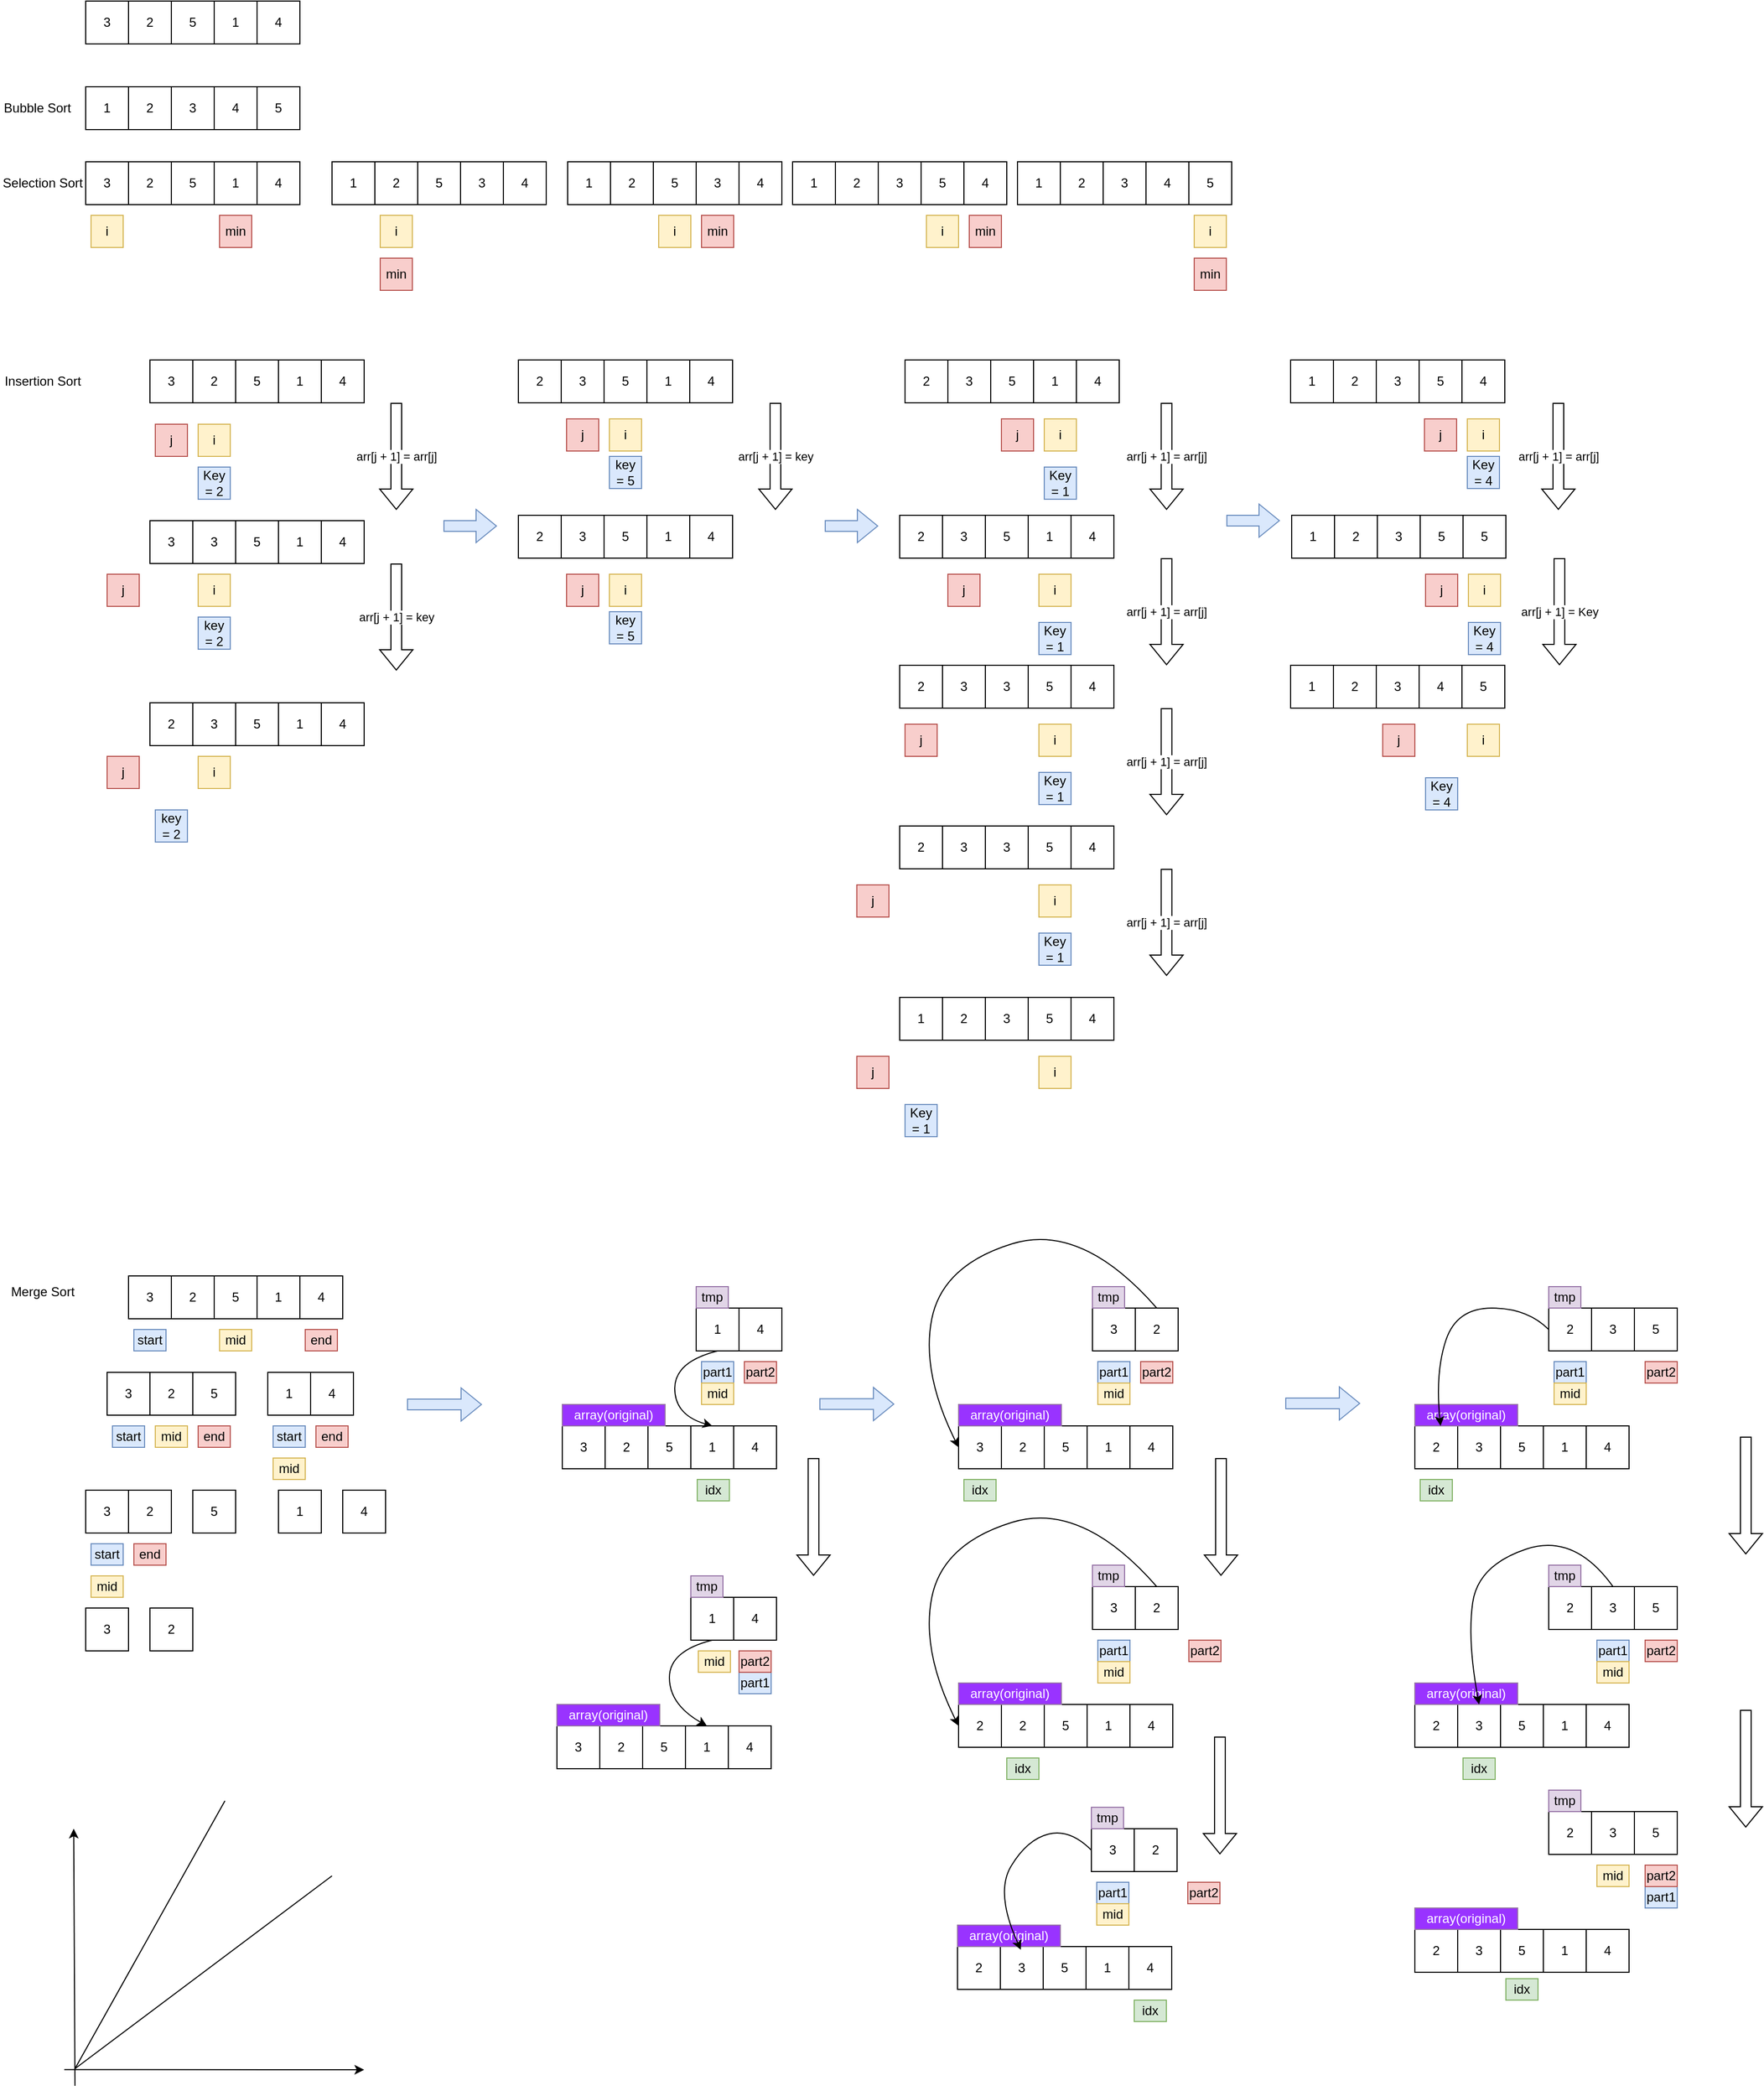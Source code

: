 <mxfile version="20.4.0" type="device"><diagram id="DQHwfDFYOoUooDZ-y7fV" name="페이지-1"><mxGraphModel dx="1673" dy="934" grid="1" gridSize="10" guides="1" tooltips="1" connect="1" arrows="1" fold="1" page="1" pageScale="1" pageWidth="827" pageHeight="1169" math="0" shadow="0"><root><mxCell id="0"/><mxCell id="1" parent="0"/><mxCell id="Y8HCux3PWtcB_pALGrnr-1" value="3" style="rounded=0;whiteSpace=wrap;html=1;" vertex="1" parent="1"><mxGeometry x="80" y="80" width="40" height="40" as="geometry"/></mxCell><mxCell id="Y8HCux3PWtcB_pALGrnr-2" value="2" style="rounded=0;whiteSpace=wrap;html=1;" vertex="1" parent="1"><mxGeometry x="120" y="80" width="40" height="40" as="geometry"/></mxCell><mxCell id="Y8HCux3PWtcB_pALGrnr-3" value="5" style="rounded=0;whiteSpace=wrap;html=1;" vertex="1" parent="1"><mxGeometry x="160" y="80" width="40" height="40" as="geometry"/></mxCell><mxCell id="Y8HCux3PWtcB_pALGrnr-4" value="1" style="rounded=0;whiteSpace=wrap;html=1;" vertex="1" parent="1"><mxGeometry x="200" y="80" width="40" height="40" as="geometry"/></mxCell><mxCell id="Y8HCux3PWtcB_pALGrnr-5" value="4" style="rounded=0;whiteSpace=wrap;html=1;" vertex="1" parent="1"><mxGeometry x="240" y="80" width="40" height="40" as="geometry"/></mxCell><mxCell id="Y8HCux3PWtcB_pALGrnr-6" value="3" style="rounded=0;whiteSpace=wrap;html=1;" vertex="1" parent="1"><mxGeometry x="160" y="160" width="40" height="40" as="geometry"/></mxCell><mxCell id="Y8HCux3PWtcB_pALGrnr-7" value="2" style="rounded=0;whiteSpace=wrap;html=1;" vertex="1" parent="1"><mxGeometry x="120" y="160" width="40" height="40" as="geometry"/></mxCell><mxCell id="Y8HCux3PWtcB_pALGrnr-8" value="5" style="rounded=0;whiteSpace=wrap;html=1;" vertex="1" parent="1"><mxGeometry x="240" y="160" width="40" height="40" as="geometry"/></mxCell><mxCell id="Y8HCux3PWtcB_pALGrnr-9" value="1" style="rounded=0;whiteSpace=wrap;html=1;" vertex="1" parent="1"><mxGeometry x="80" y="160" width="40" height="40" as="geometry"/></mxCell><mxCell id="Y8HCux3PWtcB_pALGrnr-10" value="4" style="rounded=0;whiteSpace=wrap;html=1;" vertex="1" parent="1"><mxGeometry x="200" y="160" width="40" height="40" as="geometry"/></mxCell><mxCell id="Y8HCux3PWtcB_pALGrnr-11" value="3" style="rounded=0;whiteSpace=wrap;html=1;" vertex="1" parent="1"><mxGeometry x="80" y="230" width="40" height="40" as="geometry"/></mxCell><mxCell id="Y8HCux3PWtcB_pALGrnr-12" value="2" style="rounded=0;whiteSpace=wrap;html=1;" vertex="1" parent="1"><mxGeometry x="120" y="230" width="40" height="40" as="geometry"/></mxCell><mxCell id="Y8HCux3PWtcB_pALGrnr-13" value="5" style="rounded=0;whiteSpace=wrap;html=1;" vertex="1" parent="1"><mxGeometry x="160" y="230" width="40" height="40" as="geometry"/></mxCell><mxCell id="Y8HCux3PWtcB_pALGrnr-14" value="1" style="rounded=0;whiteSpace=wrap;html=1;" vertex="1" parent="1"><mxGeometry x="200" y="230" width="40" height="40" as="geometry"/></mxCell><mxCell id="Y8HCux3PWtcB_pALGrnr-15" value="4" style="rounded=0;whiteSpace=wrap;html=1;" vertex="1" parent="1"><mxGeometry x="240" y="230" width="40" height="40" as="geometry"/></mxCell><mxCell id="Y8HCux3PWtcB_pALGrnr-16" value="i" style="text;html=1;strokeColor=#d6b656;fillColor=#fff2cc;align=center;verticalAlign=middle;whiteSpace=wrap;rounded=0;" vertex="1" parent="1"><mxGeometry x="85" y="280" width="30" height="30" as="geometry"/></mxCell><mxCell id="Y8HCux3PWtcB_pALGrnr-17" value="min" style="text;html=1;strokeColor=#b85450;fillColor=#f8cecc;align=center;verticalAlign=middle;whiteSpace=wrap;rounded=0;" vertex="1" parent="1"><mxGeometry x="205" y="280" width="30" height="30" as="geometry"/></mxCell><mxCell id="Y8HCux3PWtcB_pALGrnr-18" value="3" style="rounded=0;whiteSpace=wrap;html=1;" vertex="1" parent="1"><mxGeometry x="430" y="230" width="40" height="40" as="geometry"/></mxCell><mxCell id="Y8HCux3PWtcB_pALGrnr-19" value="2" style="rounded=0;whiteSpace=wrap;html=1;" vertex="1" parent="1"><mxGeometry x="350" y="230" width="40" height="40" as="geometry"/></mxCell><mxCell id="Y8HCux3PWtcB_pALGrnr-20" value="5" style="rounded=0;whiteSpace=wrap;html=1;" vertex="1" parent="1"><mxGeometry x="390" y="230" width="40" height="40" as="geometry"/></mxCell><mxCell id="Y8HCux3PWtcB_pALGrnr-21" value="1" style="rounded=0;whiteSpace=wrap;html=1;" vertex="1" parent="1"><mxGeometry x="310" y="230" width="40" height="40" as="geometry"/></mxCell><mxCell id="Y8HCux3PWtcB_pALGrnr-22" value="4" style="rounded=0;whiteSpace=wrap;html=1;" vertex="1" parent="1"><mxGeometry x="470" y="230" width="40" height="40" as="geometry"/></mxCell><mxCell id="Y8HCux3PWtcB_pALGrnr-23" value="i" style="text;html=1;strokeColor=#d6b656;fillColor=#fff2cc;align=center;verticalAlign=middle;whiteSpace=wrap;rounded=0;" vertex="1" parent="1"><mxGeometry x="355" y="280" width="30" height="30" as="geometry"/></mxCell><mxCell id="Y8HCux3PWtcB_pALGrnr-24" value="min" style="text;html=1;strokeColor=#b85450;fillColor=#f8cecc;align=center;verticalAlign=middle;whiteSpace=wrap;rounded=0;" vertex="1" parent="1"><mxGeometry x="355" y="320" width="30" height="30" as="geometry"/></mxCell><mxCell id="Y8HCux3PWtcB_pALGrnr-25" value="3" style="rounded=0;whiteSpace=wrap;html=1;" vertex="1" parent="1"><mxGeometry x="650" y="230" width="40" height="40" as="geometry"/></mxCell><mxCell id="Y8HCux3PWtcB_pALGrnr-26" value="2" style="rounded=0;whiteSpace=wrap;html=1;" vertex="1" parent="1"><mxGeometry x="570" y="230" width="40" height="40" as="geometry"/></mxCell><mxCell id="Y8HCux3PWtcB_pALGrnr-27" value="5" style="rounded=0;whiteSpace=wrap;html=1;" vertex="1" parent="1"><mxGeometry x="610" y="230" width="40" height="40" as="geometry"/></mxCell><mxCell id="Y8HCux3PWtcB_pALGrnr-28" value="1" style="rounded=0;whiteSpace=wrap;html=1;" vertex="1" parent="1"><mxGeometry x="530" y="230" width="40" height="40" as="geometry"/></mxCell><mxCell id="Y8HCux3PWtcB_pALGrnr-29" value="4" style="rounded=0;whiteSpace=wrap;html=1;" vertex="1" parent="1"><mxGeometry x="690" y="230" width="40" height="40" as="geometry"/></mxCell><mxCell id="Y8HCux3PWtcB_pALGrnr-30" value="i" style="text;html=1;strokeColor=#d6b656;fillColor=#fff2cc;align=center;verticalAlign=middle;whiteSpace=wrap;rounded=0;" vertex="1" parent="1"><mxGeometry x="615" y="280" width="30" height="30" as="geometry"/></mxCell><mxCell id="Y8HCux3PWtcB_pALGrnr-31" value="min" style="text;html=1;strokeColor=#b85450;fillColor=#f8cecc;align=center;verticalAlign=middle;whiteSpace=wrap;rounded=0;" vertex="1" parent="1"><mxGeometry x="655" y="280" width="30" height="30" as="geometry"/></mxCell><mxCell id="Y8HCux3PWtcB_pALGrnr-32" value="3" style="rounded=0;whiteSpace=wrap;html=1;" vertex="1" parent="1"><mxGeometry x="820" y="230" width="40" height="40" as="geometry"/></mxCell><mxCell id="Y8HCux3PWtcB_pALGrnr-33" value="2" style="rounded=0;whiteSpace=wrap;html=1;" vertex="1" parent="1"><mxGeometry x="780" y="230" width="40" height="40" as="geometry"/></mxCell><mxCell id="Y8HCux3PWtcB_pALGrnr-34" value="5" style="rounded=0;whiteSpace=wrap;html=1;" vertex="1" parent="1"><mxGeometry x="860" y="230" width="40" height="40" as="geometry"/></mxCell><mxCell id="Y8HCux3PWtcB_pALGrnr-35" value="1" style="rounded=0;whiteSpace=wrap;html=1;" vertex="1" parent="1"><mxGeometry x="740" y="230" width="40" height="40" as="geometry"/></mxCell><mxCell id="Y8HCux3PWtcB_pALGrnr-36" value="4" style="rounded=0;whiteSpace=wrap;html=1;" vertex="1" parent="1"><mxGeometry x="900" y="230" width="40" height="40" as="geometry"/></mxCell><mxCell id="Y8HCux3PWtcB_pALGrnr-37" value="i" style="text;html=1;strokeColor=#d6b656;fillColor=#fff2cc;align=center;verticalAlign=middle;whiteSpace=wrap;rounded=0;" vertex="1" parent="1"><mxGeometry x="865" y="280" width="30" height="30" as="geometry"/></mxCell><mxCell id="Y8HCux3PWtcB_pALGrnr-38" value="min" style="text;html=1;strokeColor=#b85450;fillColor=#f8cecc;align=center;verticalAlign=middle;whiteSpace=wrap;rounded=0;" vertex="1" parent="1"><mxGeometry x="905" y="280" width="30" height="30" as="geometry"/></mxCell><mxCell id="Y8HCux3PWtcB_pALGrnr-40" value="3" style="rounded=0;whiteSpace=wrap;html=1;" vertex="1" parent="1"><mxGeometry x="1030" y="230" width="40" height="40" as="geometry"/></mxCell><mxCell id="Y8HCux3PWtcB_pALGrnr-41" value="2" style="rounded=0;whiteSpace=wrap;html=1;" vertex="1" parent="1"><mxGeometry x="990" y="230" width="40" height="40" as="geometry"/></mxCell><mxCell id="Y8HCux3PWtcB_pALGrnr-42" value="5" style="rounded=0;whiteSpace=wrap;html=1;" vertex="1" parent="1"><mxGeometry x="1110" y="230" width="40" height="40" as="geometry"/></mxCell><mxCell id="Y8HCux3PWtcB_pALGrnr-43" value="1" style="rounded=0;whiteSpace=wrap;html=1;" vertex="1" parent="1"><mxGeometry x="950" y="230" width="40" height="40" as="geometry"/></mxCell><mxCell id="Y8HCux3PWtcB_pALGrnr-44" value="4" style="rounded=0;whiteSpace=wrap;html=1;" vertex="1" parent="1"><mxGeometry x="1070" y="230" width="40" height="40" as="geometry"/></mxCell><mxCell id="Y8HCux3PWtcB_pALGrnr-45" value="i" style="text;html=1;strokeColor=#d6b656;fillColor=#fff2cc;align=center;verticalAlign=middle;whiteSpace=wrap;rounded=0;" vertex="1" parent="1"><mxGeometry x="1115" y="280" width="30" height="30" as="geometry"/></mxCell><mxCell id="Y8HCux3PWtcB_pALGrnr-46" value="min" style="text;html=1;strokeColor=#b85450;fillColor=#f8cecc;align=center;verticalAlign=middle;whiteSpace=wrap;rounded=0;" vertex="1" parent="1"><mxGeometry x="1115" y="320" width="30" height="30" as="geometry"/></mxCell><mxCell id="Y8HCux3PWtcB_pALGrnr-47" value="3" style="rounded=0;whiteSpace=wrap;html=1;" vertex="1" parent="1"><mxGeometry x="140" y="415" width="40" height="40" as="geometry"/></mxCell><mxCell id="Y8HCux3PWtcB_pALGrnr-48" value="2" style="rounded=0;whiteSpace=wrap;html=1;" vertex="1" parent="1"><mxGeometry x="180" y="415" width="40" height="40" as="geometry"/></mxCell><mxCell id="Y8HCux3PWtcB_pALGrnr-49" value="5" style="rounded=0;whiteSpace=wrap;html=1;" vertex="1" parent="1"><mxGeometry x="220" y="415" width="40" height="40" as="geometry"/></mxCell><mxCell id="Y8HCux3PWtcB_pALGrnr-50" value="1" style="rounded=0;whiteSpace=wrap;html=1;" vertex="1" parent="1"><mxGeometry x="260" y="415" width="40" height="40" as="geometry"/></mxCell><mxCell id="Y8HCux3PWtcB_pALGrnr-51" value="4" style="rounded=0;whiteSpace=wrap;html=1;" vertex="1" parent="1"><mxGeometry x="300" y="415" width="40" height="40" as="geometry"/></mxCell><mxCell id="Y8HCux3PWtcB_pALGrnr-52" value="i" style="text;html=1;strokeColor=#d6b656;fillColor=#fff2cc;align=center;verticalAlign=middle;whiteSpace=wrap;rounded=0;" vertex="1" parent="1"><mxGeometry x="185" y="475" width="30" height="30" as="geometry"/></mxCell><mxCell id="Y8HCux3PWtcB_pALGrnr-53" value="Key = 2" style="text;html=1;strokeColor=#6c8ebf;fillColor=#dae8fc;align=center;verticalAlign=middle;whiteSpace=wrap;rounded=0;" vertex="1" parent="1"><mxGeometry x="185" y="515" width="30" height="30" as="geometry"/></mxCell><mxCell id="Y8HCux3PWtcB_pALGrnr-54" value="Bubble Sort" style="text;html=1;strokeColor=none;fillColor=none;align=center;verticalAlign=middle;whiteSpace=wrap;rounded=0;" vertex="1" parent="1"><mxGeometry y="165" width="70" height="30" as="geometry"/></mxCell><mxCell id="Y8HCux3PWtcB_pALGrnr-55" value="Selection Sort" style="text;html=1;strokeColor=none;fillColor=none;align=center;verticalAlign=middle;whiteSpace=wrap;rounded=0;" vertex="1" parent="1"><mxGeometry y="235" width="80" height="30" as="geometry"/></mxCell><mxCell id="Y8HCux3PWtcB_pALGrnr-56" value="Insertion Sort" style="text;html=1;strokeColor=none;fillColor=none;align=center;verticalAlign=middle;whiteSpace=wrap;rounded=0;" vertex="1" parent="1"><mxGeometry y="420" width="80" height="30" as="geometry"/></mxCell><mxCell id="Y8HCux3PWtcB_pALGrnr-58" value="j" style="text;html=1;strokeColor=#b85450;fillColor=#f8cecc;align=center;verticalAlign=middle;whiteSpace=wrap;rounded=0;" vertex="1" parent="1"><mxGeometry x="145" y="475" width="30" height="30" as="geometry"/></mxCell><mxCell id="Y8HCux3PWtcB_pALGrnr-59" value="3" style="rounded=0;whiteSpace=wrap;html=1;" vertex="1" parent="1"><mxGeometry x="140" y="565" width="40" height="40" as="geometry"/></mxCell><mxCell id="Y8HCux3PWtcB_pALGrnr-60" value="3" style="rounded=0;whiteSpace=wrap;html=1;" vertex="1" parent="1"><mxGeometry x="180" y="565" width="40" height="40" as="geometry"/></mxCell><mxCell id="Y8HCux3PWtcB_pALGrnr-61" value="5" style="rounded=0;whiteSpace=wrap;html=1;" vertex="1" parent="1"><mxGeometry x="220" y="565" width="40" height="40" as="geometry"/></mxCell><mxCell id="Y8HCux3PWtcB_pALGrnr-62" value="1" style="rounded=0;whiteSpace=wrap;html=1;" vertex="1" parent="1"><mxGeometry x="260" y="565" width="40" height="40" as="geometry"/></mxCell><mxCell id="Y8HCux3PWtcB_pALGrnr-63" value="4" style="rounded=0;whiteSpace=wrap;html=1;" vertex="1" parent="1"><mxGeometry x="300" y="565" width="40" height="40" as="geometry"/></mxCell><mxCell id="Y8HCux3PWtcB_pALGrnr-64" value="i" style="text;html=1;strokeColor=#d6b656;fillColor=#fff2cc;align=center;verticalAlign=middle;whiteSpace=wrap;rounded=0;" vertex="1" parent="1"><mxGeometry x="185" y="615" width="30" height="30" as="geometry"/></mxCell><mxCell id="Y8HCux3PWtcB_pALGrnr-65" value="key = 2" style="text;html=1;strokeColor=#6c8ebf;fillColor=#dae8fc;align=center;verticalAlign=middle;whiteSpace=wrap;rounded=0;" vertex="1" parent="1"><mxGeometry x="185" y="655" width="30" height="30" as="geometry"/></mxCell><mxCell id="Y8HCux3PWtcB_pALGrnr-66" value="j" style="text;html=1;strokeColor=#b85450;fillColor=#f8cecc;align=center;verticalAlign=middle;whiteSpace=wrap;rounded=0;" vertex="1" parent="1"><mxGeometry x="100" y="615" width="30" height="30" as="geometry"/></mxCell><mxCell id="Y8HCux3PWtcB_pALGrnr-67" value="arr[j + 1] = arr[j]" style="shape=flexArrow;endArrow=classic;html=1;rounded=0;" edge="1" parent="1"><mxGeometry width="50" height="50" relative="1" as="geometry"><mxPoint x="370" y="455" as="sourcePoint"/><mxPoint x="370" y="555" as="targetPoint"/></mxGeometry></mxCell><mxCell id="Y8HCux3PWtcB_pALGrnr-68" value="arr[j + 1] = key" style="shape=flexArrow;endArrow=classic;html=1;rounded=0;" edge="1" parent="1"><mxGeometry width="50" height="50" relative="1" as="geometry"><mxPoint x="370" y="605" as="sourcePoint"/><mxPoint x="370" y="705" as="targetPoint"/></mxGeometry></mxCell><mxCell id="Y8HCux3PWtcB_pALGrnr-69" value="2" style="rounded=0;whiteSpace=wrap;html=1;" vertex="1" parent="1"><mxGeometry x="140" y="735" width="40" height="40" as="geometry"/></mxCell><mxCell id="Y8HCux3PWtcB_pALGrnr-70" value="3" style="rounded=0;whiteSpace=wrap;html=1;" vertex="1" parent="1"><mxGeometry x="180" y="735" width="40" height="40" as="geometry"/></mxCell><mxCell id="Y8HCux3PWtcB_pALGrnr-71" value="5" style="rounded=0;whiteSpace=wrap;html=1;" vertex="1" parent="1"><mxGeometry x="220" y="735" width="40" height="40" as="geometry"/></mxCell><mxCell id="Y8HCux3PWtcB_pALGrnr-72" value="1" style="rounded=0;whiteSpace=wrap;html=1;" vertex="1" parent="1"><mxGeometry x="260" y="735" width="40" height="40" as="geometry"/></mxCell><mxCell id="Y8HCux3PWtcB_pALGrnr-73" value="4" style="rounded=0;whiteSpace=wrap;html=1;" vertex="1" parent="1"><mxGeometry x="300" y="735" width="40" height="40" as="geometry"/></mxCell><mxCell id="Y8HCux3PWtcB_pALGrnr-74" value="i" style="text;html=1;strokeColor=#d6b656;fillColor=#fff2cc;align=center;verticalAlign=middle;whiteSpace=wrap;rounded=0;" vertex="1" parent="1"><mxGeometry x="185" y="785" width="30" height="30" as="geometry"/></mxCell><mxCell id="Y8HCux3PWtcB_pALGrnr-75" value="key = 2" style="text;html=1;strokeColor=#6c8ebf;fillColor=#dae8fc;align=center;verticalAlign=middle;whiteSpace=wrap;rounded=0;" vertex="1" parent="1"><mxGeometry x="145" y="835" width="30" height="30" as="geometry"/></mxCell><mxCell id="Y8HCux3PWtcB_pALGrnr-76" value="j" style="text;html=1;strokeColor=#b85450;fillColor=#f8cecc;align=center;verticalAlign=middle;whiteSpace=wrap;rounded=0;" vertex="1" parent="1"><mxGeometry x="100" y="785" width="30" height="30" as="geometry"/></mxCell><mxCell id="Y8HCux3PWtcB_pALGrnr-78" value="2" style="rounded=0;whiteSpace=wrap;html=1;" vertex="1" parent="1"><mxGeometry x="484" y="415" width="40" height="40" as="geometry"/></mxCell><mxCell id="Y8HCux3PWtcB_pALGrnr-79" value="3" style="rounded=0;whiteSpace=wrap;html=1;" vertex="1" parent="1"><mxGeometry x="524" y="415" width="40" height="40" as="geometry"/></mxCell><mxCell id="Y8HCux3PWtcB_pALGrnr-80" value="5" style="rounded=0;whiteSpace=wrap;html=1;" vertex="1" parent="1"><mxGeometry x="564" y="415" width="40" height="40" as="geometry"/></mxCell><mxCell id="Y8HCux3PWtcB_pALGrnr-81" value="1" style="rounded=0;whiteSpace=wrap;html=1;" vertex="1" parent="1"><mxGeometry x="604" y="415" width="40" height="40" as="geometry"/></mxCell><mxCell id="Y8HCux3PWtcB_pALGrnr-82" value="4" style="rounded=0;whiteSpace=wrap;html=1;" vertex="1" parent="1"><mxGeometry x="644" y="415" width="40" height="40" as="geometry"/></mxCell><mxCell id="Y8HCux3PWtcB_pALGrnr-83" value="i" style="text;html=1;strokeColor=#d6b656;fillColor=#fff2cc;align=center;verticalAlign=middle;whiteSpace=wrap;rounded=0;" vertex="1" parent="1"><mxGeometry x="569" y="470" width="30" height="30" as="geometry"/></mxCell><mxCell id="Y8HCux3PWtcB_pALGrnr-84" value="key = 5" style="text;html=1;strokeColor=#6c8ebf;fillColor=#dae8fc;align=center;verticalAlign=middle;whiteSpace=wrap;rounded=0;" vertex="1" parent="1"><mxGeometry x="569" y="505" width="30" height="30" as="geometry"/></mxCell><mxCell id="Y8HCux3PWtcB_pALGrnr-85" value="j" style="text;html=1;strokeColor=#b85450;fillColor=#f8cecc;align=center;verticalAlign=middle;whiteSpace=wrap;rounded=0;" vertex="1" parent="1"><mxGeometry x="529" y="470" width="30" height="30" as="geometry"/></mxCell><mxCell id="Y8HCux3PWtcB_pALGrnr-86" value="" style="shape=flexArrow;endArrow=classic;html=1;rounded=0;fillColor=#dae8fc;strokeColor=#6c8ebf;" edge="1" parent="1"><mxGeometry width="50" height="50" relative="1" as="geometry"><mxPoint x="414" y="570" as="sourcePoint"/><mxPoint x="464" y="570" as="targetPoint"/></mxGeometry></mxCell><mxCell id="Y8HCux3PWtcB_pALGrnr-87" value="arr[j + 1] = key" style="shape=flexArrow;endArrow=classic;html=1;rounded=0;" edge="1" parent="1"><mxGeometry width="50" height="50" relative="1" as="geometry"><mxPoint x="724" y="455" as="sourcePoint"/><mxPoint x="724" y="555" as="targetPoint"/></mxGeometry></mxCell><mxCell id="Y8HCux3PWtcB_pALGrnr-88" value="2" style="rounded=0;whiteSpace=wrap;html=1;" vertex="1" parent="1"><mxGeometry x="484" y="560" width="40" height="40" as="geometry"/></mxCell><mxCell id="Y8HCux3PWtcB_pALGrnr-89" value="3" style="rounded=0;whiteSpace=wrap;html=1;" vertex="1" parent="1"><mxGeometry x="524" y="560" width="40" height="40" as="geometry"/></mxCell><mxCell id="Y8HCux3PWtcB_pALGrnr-90" value="5" style="rounded=0;whiteSpace=wrap;html=1;" vertex="1" parent="1"><mxGeometry x="564" y="560" width="40" height="40" as="geometry"/></mxCell><mxCell id="Y8HCux3PWtcB_pALGrnr-91" value="1" style="rounded=0;whiteSpace=wrap;html=1;" vertex="1" parent="1"><mxGeometry x="604" y="560" width="40" height="40" as="geometry"/></mxCell><mxCell id="Y8HCux3PWtcB_pALGrnr-92" value="4" style="rounded=0;whiteSpace=wrap;html=1;" vertex="1" parent="1"><mxGeometry x="644" y="560" width="40" height="40" as="geometry"/></mxCell><mxCell id="Y8HCux3PWtcB_pALGrnr-93" value="i" style="text;html=1;strokeColor=#d6b656;fillColor=#fff2cc;align=center;verticalAlign=middle;whiteSpace=wrap;rounded=0;" vertex="1" parent="1"><mxGeometry x="569" y="615" width="30" height="30" as="geometry"/></mxCell><mxCell id="Y8HCux3PWtcB_pALGrnr-94" value="key = 5" style="text;html=1;strokeColor=#6c8ebf;fillColor=#dae8fc;align=center;verticalAlign=middle;whiteSpace=wrap;rounded=0;" vertex="1" parent="1"><mxGeometry x="569" y="650" width="30" height="30" as="geometry"/></mxCell><mxCell id="Y8HCux3PWtcB_pALGrnr-95" value="j" style="text;html=1;strokeColor=#b85450;fillColor=#f8cecc;align=center;verticalAlign=middle;whiteSpace=wrap;rounded=0;" vertex="1" parent="1"><mxGeometry x="529" y="615" width="30" height="30" as="geometry"/></mxCell><mxCell id="Y8HCux3PWtcB_pALGrnr-97" value="2" style="rounded=0;whiteSpace=wrap;html=1;" vertex="1" parent="1"><mxGeometry x="845" y="415" width="40" height="40" as="geometry"/></mxCell><mxCell id="Y8HCux3PWtcB_pALGrnr-98" value="3" style="rounded=0;whiteSpace=wrap;html=1;" vertex="1" parent="1"><mxGeometry x="885" y="415" width="40" height="40" as="geometry"/></mxCell><mxCell id="Y8HCux3PWtcB_pALGrnr-99" value="5" style="rounded=0;whiteSpace=wrap;html=1;" vertex="1" parent="1"><mxGeometry x="925" y="415" width="40" height="40" as="geometry"/></mxCell><mxCell id="Y8HCux3PWtcB_pALGrnr-100" value="1" style="rounded=0;whiteSpace=wrap;html=1;" vertex="1" parent="1"><mxGeometry x="965" y="415" width="40" height="40" as="geometry"/></mxCell><mxCell id="Y8HCux3PWtcB_pALGrnr-101" value="4" style="rounded=0;whiteSpace=wrap;html=1;" vertex="1" parent="1"><mxGeometry x="1005" y="415" width="40" height="40" as="geometry"/></mxCell><mxCell id="Y8HCux3PWtcB_pALGrnr-102" value="i" style="text;html=1;strokeColor=#d6b656;fillColor=#fff2cc;align=center;verticalAlign=middle;whiteSpace=wrap;rounded=0;" vertex="1" parent="1"><mxGeometry x="975" y="470" width="30" height="30" as="geometry"/></mxCell><mxCell id="Y8HCux3PWtcB_pALGrnr-103" value="Key = 1" style="text;html=1;strokeColor=#6c8ebf;fillColor=#dae8fc;align=center;verticalAlign=middle;whiteSpace=wrap;rounded=0;" vertex="1" parent="1"><mxGeometry x="975" y="515" width="30" height="30" as="geometry"/></mxCell><mxCell id="Y8HCux3PWtcB_pALGrnr-104" value="j" style="text;html=1;strokeColor=#b85450;fillColor=#f8cecc;align=center;verticalAlign=middle;whiteSpace=wrap;rounded=0;" vertex="1" parent="1"><mxGeometry x="935" y="470" width="30" height="30" as="geometry"/></mxCell><mxCell id="Y8HCux3PWtcB_pALGrnr-106" value="arr[j + 1] = arr[j]" style="shape=flexArrow;endArrow=classic;html=1;rounded=0;" edge="1" parent="1"><mxGeometry width="50" height="50" relative="1" as="geometry"><mxPoint x="1089.17" y="455" as="sourcePoint"/><mxPoint x="1089.17" y="555" as="targetPoint"/></mxGeometry></mxCell><mxCell id="Y8HCux3PWtcB_pALGrnr-107" value="2" style="rounded=0;whiteSpace=wrap;html=1;" vertex="1" parent="1"><mxGeometry x="840" y="560" width="40" height="40" as="geometry"/></mxCell><mxCell id="Y8HCux3PWtcB_pALGrnr-108" value="3" style="rounded=0;whiteSpace=wrap;html=1;" vertex="1" parent="1"><mxGeometry x="880" y="560" width="40" height="40" as="geometry"/></mxCell><mxCell id="Y8HCux3PWtcB_pALGrnr-109" value="5" style="rounded=0;whiteSpace=wrap;html=1;" vertex="1" parent="1"><mxGeometry x="920" y="560" width="40" height="40" as="geometry"/></mxCell><mxCell id="Y8HCux3PWtcB_pALGrnr-110" value="1" style="rounded=0;whiteSpace=wrap;html=1;" vertex="1" parent="1"><mxGeometry x="960" y="560" width="40" height="40" as="geometry"/></mxCell><mxCell id="Y8HCux3PWtcB_pALGrnr-111" value="4" style="rounded=0;whiteSpace=wrap;html=1;" vertex="1" parent="1"><mxGeometry x="1000" y="560" width="40" height="40" as="geometry"/></mxCell><mxCell id="Y8HCux3PWtcB_pALGrnr-112" value="i" style="text;html=1;strokeColor=#d6b656;fillColor=#fff2cc;align=center;verticalAlign=middle;whiteSpace=wrap;rounded=0;" vertex="1" parent="1"><mxGeometry x="970" y="615" width="30" height="30" as="geometry"/></mxCell><mxCell id="Y8HCux3PWtcB_pALGrnr-113" value="Key = 1" style="text;html=1;strokeColor=#6c8ebf;fillColor=#dae8fc;align=center;verticalAlign=middle;whiteSpace=wrap;rounded=0;" vertex="1" parent="1"><mxGeometry x="970" y="660" width="30" height="30" as="geometry"/></mxCell><mxCell id="Y8HCux3PWtcB_pALGrnr-114" value="j" style="text;html=1;strokeColor=#b85450;fillColor=#f8cecc;align=center;verticalAlign=middle;whiteSpace=wrap;rounded=0;" vertex="1" parent="1"><mxGeometry x="885" y="615" width="30" height="30" as="geometry"/></mxCell><mxCell id="Y8HCux3PWtcB_pALGrnr-116" value="" style="shape=flexArrow;endArrow=classic;html=1;rounded=0;fillColor=#dae8fc;strokeColor=#6c8ebf;" edge="1" parent="1"><mxGeometry width="50" height="50" relative="1" as="geometry"><mxPoint x="770" y="570" as="sourcePoint"/><mxPoint x="820" y="570" as="targetPoint"/></mxGeometry></mxCell><mxCell id="Y8HCux3PWtcB_pALGrnr-117" value="arr[j + 1] = arr[j]" style="shape=flexArrow;endArrow=classic;html=1;rounded=0;" edge="1" parent="1"><mxGeometry width="50" height="50" relative="1" as="geometry"><mxPoint x="1089.17" y="600" as="sourcePoint"/><mxPoint x="1089.17" y="700" as="targetPoint"/></mxGeometry></mxCell><mxCell id="Y8HCux3PWtcB_pALGrnr-118" value="2" style="rounded=0;whiteSpace=wrap;html=1;" vertex="1" parent="1"><mxGeometry x="840" y="700" width="40" height="40" as="geometry"/></mxCell><mxCell id="Y8HCux3PWtcB_pALGrnr-119" value="3" style="rounded=0;whiteSpace=wrap;html=1;" vertex="1" parent="1"><mxGeometry x="880" y="700" width="40" height="40" as="geometry"/></mxCell><mxCell id="Y8HCux3PWtcB_pALGrnr-120" value="3" style="rounded=0;whiteSpace=wrap;html=1;" vertex="1" parent="1"><mxGeometry x="920" y="700" width="40" height="40" as="geometry"/></mxCell><mxCell id="Y8HCux3PWtcB_pALGrnr-121" value="5" style="rounded=0;whiteSpace=wrap;html=1;" vertex="1" parent="1"><mxGeometry x="960" y="700" width="40" height="40" as="geometry"/></mxCell><mxCell id="Y8HCux3PWtcB_pALGrnr-122" value="4" style="rounded=0;whiteSpace=wrap;html=1;" vertex="1" parent="1"><mxGeometry x="1000" y="700" width="40" height="40" as="geometry"/></mxCell><mxCell id="Y8HCux3PWtcB_pALGrnr-123" value="i" style="text;html=1;strokeColor=#d6b656;fillColor=#fff2cc;align=center;verticalAlign=middle;whiteSpace=wrap;rounded=0;" vertex="1" parent="1"><mxGeometry x="970" y="755" width="30" height="30" as="geometry"/></mxCell><mxCell id="Y8HCux3PWtcB_pALGrnr-124" value="Key = 1" style="text;html=1;strokeColor=#6c8ebf;fillColor=#dae8fc;align=center;verticalAlign=middle;whiteSpace=wrap;rounded=0;" vertex="1" parent="1"><mxGeometry x="970" y="800" width="30" height="30" as="geometry"/></mxCell><mxCell id="Y8HCux3PWtcB_pALGrnr-125" value="j" style="text;html=1;strokeColor=#b85450;fillColor=#f8cecc;align=center;verticalAlign=middle;whiteSpace=wrap;rounded=0;" vertex="1" parent="1"><mxGeometry x="845" y="755" width="30" height="30" as="geometry"/></mxCell><mxCell id="Y8HCux3PWtcB_pALGrnr-126" value="arr[j + 1] = arr[j]" style="shape=flexArrow;endArrow=classic;html=1;rounded=0;" edge="1" parent="1"><mxGeometry width="50" height="50" relative="1" as="geometry"><mxPoint x="1089.17" y="740" as="sourcePoint"/><mxPoint x="1089.17" y="840" as="targetPoint"/></mxGeometry></mxCell><mxCell id="Y8HCux3PWtcB_pALGrnr-127" value="2" style="rounded=0;whiteSpace=wrap;html=1;" vertex="1" parent="1"><mxGeometry x="840" y="850" width="40" height="40" as="geometry"/></mxCell><mxCell id="Y8HCux3PWtcB_pALGrnr-128" value="3" style="rounded=0;whiteSpace=wrap;html=1;" vertex="1" parent="1"><mxGeometry x="880" y="850" width="40" height="40" as="geometry"/></mxCell><mxCell id="Y8HCux3PWtcB_pALGrnr-129" value="3" style="rounded=0;whiteSpace=wrap;html=1;" vertex="1" parent="1"><mxGeometry x="920" y="850" width="40" height="40" as="geometry"/></mxCell><mxCell id="Y8HCux3PWtcB_pALGrnr-130" value="5" style="rounded=0;whiteSpace=wrap;html=1;" vertex="1" parent="1"><mxGeometry x="960" y="850" width="40" height="40" as="geometry"/></mxCell><mxCell id="Y8HCux3PWtcB_pALGrnr-131" value="4" style="rounded=0;whiteSpace=wrap;html=1;" vertex="1" parent="1"><mxGeometry x="1000" y="850" width="40" height="40" as="geometry"/></mxCell><mxCell id="Y8HCux3PWtcB_pALGrnr-132" value="i" style="text;html=1;strokeColor=#d6b656;fillColor=#fff2cc;align=center;verticalAlign=middle;whiteSpace=wrap;rounded=0;" vertex="1" parent="1"><mxGeometry x="970" y="905" width="30" height="30" as="geometry"/></mxCell><mxCell id="Y8HCux3PWtcB_pALGrnr-133" value="Key = 1" style="text;html=1;strokeColor=#6c8ebf;fillColor=#dae8fc;align=center;verticalAlign=middle;whiteSpace=wrap;rounded=0;" vertex="1" parent="1"><mxGeometry x="970" y="950" width="30" height="30" as="geometry"/></mxCell><mxCell id="Y8HCux3PWtcB_pALGrnr-134" value="j" style="text;html=1;strokeColor=#b85450;fillColor=#f8cecc;align=center;verticalAlign=middle;whiteSpace=wrap;rounded=0;" vertex="1" parent="1"><mxGeometry x="800" y="905" width="30" height="30" as="geometry"/></mxCell><mxCell id="Y8HCux3PWtcB_pALGrnr-135" value="1" style="rounded=0;whiteSpace=wrap;html=1;" vertex="1" parent="1"><mxGeometry x="840" y="1010" width="40" height="40" as="geometry"/></mxCell><mxCell id="Y8HCux3PWtcB_pALGrnr-136" value="2" style="rounded=0;whiteSpace=wrap;html=1;" vertex="1" parent="1"><mxGeometry x="880" y="1010" width="40" height="40" as="geometry"/></mxCell><mxCell id="Y8HCux3PWtcB_pALGrnr-137" value="3" style="rounded=0;whiteSpace=wrap;html=1;" vertex="1" parent="1"><mxGeometry x="920" y="1010" width="40" height="40" as="geometry"/></mxCell><mxCell id="Y8HCux3PWtcB_pALGrnr-138" value="5" style="rounded=0;whiteSpace=wrap;html=1;" vertex="1" parent="1"><mxGeometry x="960" y="1010" width="40" height="40" as="geometry"/></mxCell><mxCell id="Y8HCux3PWtcB_pALGrnr-139" value="4" style="rounded=0;whiteSpace=wrap;html=1;" vertex="1" parent="1"><mxGeometry x="1000" y="1010" width="40" height="40" as="geometry"/></mxCell><mxCell id="Y8HCux3PWtcB_pALGrnr-140" value="i" style="text;html=1;strokeColor=#d6b656;fillColor=#fff2cc;align=center;verticalAlign=middle;whiteSpace=wrap;rounded=0;" vertex="1" parent="1"><mxGeometry x="970" y="1065" width="30" height="30" as="geometry"/></mxCell><mxCell id="Y8HCux3PWtcB_pALGrnr-141" value="Key = 1" style="text;html=1;strokeColor=#6c8ebf;fillColor=#dae8fc;align=center;verticalAlign=middle;whiteSpace=wrap;rounded=0;" vertex="1" parent="1"><mxGeometry x="845" y="1110" width="30" height="30" as="geometry"/></mxCell><mxCell id="Y8HCux3PWtcB_pALGrnr-142" value="j" style="text;html=1;strokeColor=#b85450;fillColor=#f8cecc;align=center;verticalAlign=middle;whiteSpace=wrap;rounded=0;" vertex="1" parent="1"><mxGeometry x="800" y="1065" width="30" height="30" as="geometry"/></mxCell><mxCell id="Y8HCux3PWtcB_pALGrnr-143" value="arr[j + 1] = arr[j]" style="shape=flexArrow;endArrow=classic;html=1;rounded=0;" edge="1" parent="1"><mxGeometry width="50" height="50" relative="1" as="geometry"><mxPoint x="1089.17" y="890" as="sourcePoint"/><mxPoint x="1089.17" y="990" as="targetPoint"/></mxGeometry></mxCell><mxCell id="Y8HCux3PWtcB_pALGrnr-144" value="1" style="rounded=0;whiteSpace=wrap;html=1;" vertex="1" parent="1"><mxGeometry x="1205" y="415" width="40" height="40" as="geometry"/></mxCell><mxCell id="Y8HCux3PWtcB_pALGrnr-145" value="2" style="rounded=0;whiteSpace=wrap;html=1;" vertex="1" parent="1"><mxGeometry x="1245" y="415" width="40" height="40" as="geometry"/></mxCell><mxCell id="Y8HCux3PWtcB_pALGrnr-146" value="3" style="rounded=0;whiteSpace=wrap;html=1;" vertex="1" parent="1"><mxGeometry x="1285" y="415" width="40" height="40" as="geometry"/></mxCell><mxCell id="Y8HCux3PWtcB_pALGrnr-147" value="5" style="rounded=0;whiteSpace=wrap;html=1;" vertex="1" parent="1"><mxGeometry x="1325" y="415" width="40" height="40" as="geometry"/></mxCell><mxCell id="Y8HCux3PWtcB_pALGrnr-148" value="4" style="rounded=0;whiteSpace=wrap;html=1;" vertex="1" parent="1"><mxGeometry x="1365" y="415" width="40" height="40" as="geometry"/></mxCell><mxCell id="Y8HCux3PWtcB_pALGrnr-149" value="i" style="text;html=1;strokeColor=#d6b656;fillColor=#fff2cc;align=center;verticalAlign=middle;whiteSpace=wrap;rounded=0;" vertex="1" parent="1"><mxGeometry x="1370" y="470" width="30" height="30" as="geometry"/></mxCell><mxCell id="Y8HCux3PWtcB_pALGrnr-150" value="Key = 4" style="text;html=1;strokeColor=#6c8ebf;fillColor=#dae8fc;align=center;verticalAlign=middle;whiteSpace=wrap;rounded=0;" vertex="1" parent="1"><mxGeometry x="1370" y="505" width="30" height="30" as="geometry"/></mxCell><mxCell id="Y8HCux3PWtcB_pALGrnr-151" value="j" style="text;html=1;strokeColor=#b85450;fillColor=#f8cecc;align=center;verticalAlign=middle;whiteSpace=wrap;rounded=0;" vertex="1" parent="1"><mxGeometry x="1330" y="470" width="30" height="30" as="geometry"/></mxCell><mxCell id="Y8HCux3PWtcB_pALGrnr-154" value="arr[j + 1] = arr[j]" style="shape=flexArrow;endArrow=classic;html=1;rounded=0;" edge="1" parent="1"><mxGeometry width="50" height="50" relative="1" as="geometry"><mxPoint x="1455" y="455" as="sourcePoint"/><mxPoint x="1455" y="555" as="targetPoint"/></mxGeometry></mxCell><mxCell id="Y8HCux3PWtcB_pALGrnr-155" value="" style="shape=flexArrow;endArrow=classic;html=1;rounded=0;fillColor=#dae8fc;strokeColor=#6c8ebf;" edge="1" parent="1"><mxGeometry width="50" height="50" relative="1" as="geometry"><mxPoint x="1145" y="565" as="sourcePoint"/><mxPoint x="1195" y="565" as="targetPoint"/></mxGeometry></mxCell><mxCell id="Y8HCux3PWtcB_pALGrnr-156" value="1" style="rounded=0;whiteSpace=wrap;html=1;" vertex="1" parent="1"><mxGeometry x="1206" y="560" width="40" height="40" as="geometry"/></mxCell><mxCell id="Y8HCux3PWtcB_pALGrnr-157" value="2" style="rounded=0;whiteSpace=wrap;html=1;" vertex="1" parent="1"><mxGeometry x="1246" y="560" width="40" height="40" as="geometry"/></mxCell><mxCell id="Y8HCux3PWtcB_pALGrnr-158" value="3" style="rounded=0;whiteSpace=wrap;html=1;" vertex="1" parent="1"><mxGeometry x="1286" y="560" width="40" height="40" as="geometry"/></mxCell><mxCell id="Y8HCux3PWtcB_pALGrnr-159" value="5" style="rounded=0;whiteSpace=wrap;html=1;" vertex="1" parent="1"><mxGeometry x="1326" y="560" width="40" height="40" as="geometry"/></mxCell><mxCell id="Y8HCux3PWtcB_pALGrnr-160" value="5" style="rounded=0;whiteSpace=wrap;html=1;" vertex="1" parent="1"><mxGeometry x="1366" y="560" width="40" height="40" as="geometry"/></mxCell><mxCell id="Y8HCux3PWtcB_pALGrnr-161" value="i" style="text;html=1;strokeColor=#d6b656;fillColor=#fff2cc;align=center;verticalAlign=middle;whiteSpace=wrap;rounded=0;" vertex="1" parent="1"><mxGeometry x="1371" y="615" width="30" height="30" as="geometry"/></mxCell><mxCell id="Y8HCux3PWtcB_pALGrnr-162" value="Key = 4" style="text;html=1;strokeColor=#6c8ebf;fillColor=#dae8fc;align=center;verticalAlign=middle;whiteSpace=wrap;rounded=0;" vertex="1" parent="1"><mxGeometry x="1371" y="660" width="30" height="30" as="geometry"/></mxCell><mxCell id="Y8HCux3PWtcB_pALGrnr-163" value="j" style="text;html=1;strokeColor=#b85450;fillColor=#f8cecc;align=center;verticalAlign=middle;whiteSpace=wrap;rounded=0;" vertex="1" parent="1"><mxGeometry x="1331" y="615" width="30" height="30" as="geometry"/></mxCell><mxCell id="Y8HCux3PWtcB_pALGrnr-164" value="arr[j + 1] = Key" style="shape=flexArrow;endArrow=classic;html=1;rounded=0;" edge="1" parent="1"><mxGeometry width="50" height="50" relative="1" as="geometry"><mxPoint x="1456" y="600" as="sourcePoint"/><mxPoint x="1456" y="700" as="targetPoint"/></mxGeometry></mxCell><mxCell id="Y8HCux3PWtcB_pALGrnr-165" value="1" style="rounded=0;whiteSpace=wrap;html=1;" vertex="1" parent="1"><mxGeometry x="1205" y="700" width="40" height="40" as="geometry"/></mxCell><mxCell id="Y8HCux3PWtcB_pALGrnr-166" value="2" style="rounded=0;whiteSpace=wrap;html=1;" vertex="1" parent="1"><mxGeometry x="1245" y="700" width="40" height="40" as="geometry"/></mxCell><mxCell id="Y8HCux3PWtcB_pALGrnr-167" value="3" style="rounded=0;whiteSpace=wrap;html=1;" vertex="1" parent="1"><mxGeometry x="1285" y="700" width="40" height="40" as="geometry"/></mxCell><mxCell id="Y8HCux3PWtcB_pALGrnr-168" value="4" style="rounded=0;whiteSpace=wrap;html=1;" vertex="1" parent="1"><mxGeometry x="1325" y="700" width="40" height="40" as="geometry"/></mxCell><mxCell id="Y8HCux3PWtcB_pALGrnr-169" value="5" style="rounded=0;whiteSpace=wrap;html=1;" vertex="1" parent="1"><mxGeometry x="1365" y="700" width="40" height="40" as="geometry"/></mxCell><mxCell id="Y8HCux3PWtcB_pALGrnr-170" value="i" style="text;html=1;strokeColor=#d6b656;fillColor=#fff2cc;align=center;verticalAlign=middle;whiteSpace=wrap;rounded=0;" vertex="1" parent="1"><mxGeometry x="1370" y="755" width="30" height="30" as="geometry"/></mxCell><mxCell id="Y8HCux3PWtcB_pALGrnr-171" value="Key = 4" style="text;html=1;strokeColor=#6c8ebf;fillColor=#dae8fc;align=center;verticalAlign=middle;whiteSpace=wrap;rounded=0;" vertex="1" parent="1"><mxGeometry x="1331" y="805" width="30" height="30" as="geometry"/></mxCell><mxCell id="Y8HCux3PWtcB_pALGrnr-172" value="j" style="text;html=1;strokeColor=#b85450;fillColor=#f8cecc;align=center;verticalAlign=middle;whiteSpace=wrap;rounded=0;" vertex="1" parent="1"><mxGeometry x="1291" y="755" width="30" height="30" as="geometry"/></mxCell><mxCell id="Y8HCux3PWtcB_pALGrnr-175" value="Merge Sort" style="text;html=1;strokeColor=none;fillColor=none;align=center;verticalAlign=middle;whiteSpace=wrap;rounded=0;" vertex="1" parent="1"><mxGeometry y="1270" width="80" height="30" as="geometry"/></mxCell><mxCell id="Y8HCux3PWtcB_pALGrnr-176" value="3" style="rounded=0;whiteSpace=wrap;html=1;" vertex="1" parent="1"><mxGeometry x="120" y="1270" width="40" height="40" as="geometry"/></mxCell><mxCell id="Y8HCux3PWtcB_pALGrnr-177" value="2" style="rounded=0;whiteSpace=wrap;html=1;" vertex="1" parent="1"><mxGeometry x="160" y="1270" width="40" height="40" as="geometry"/></mxCell><mxCell id="Y8HCux3PWtcB_pALGrnr-178" value="5" style="rounded=0;whiteSpace=wrap;html=1;" vertex="1" parent="1"><mxGeometry x="200" y="1270" width="40" height="40" as="geometry"/></mxCell><mxCell id="Y8HCux3PWtcB_pALGrnr-179" value="1" style="rounded=0;whiteSpace=wrap;html=1;" vertex="1" parent="1"><mxGeometry x="240" y="1270" width="40" height="40" as="geometry"/></mxCell><mxCell id="Y8HCux3PWtcB_pALGrnr-180" value="4" style="rounded=0;whiteSpace=wrap;html=1;" vertex="1" parent="1"><mxGeometry x="280" y="1270" width="40" height="40" as="geometry"/></mxCell><mxCell id="Y8HCux3PWtcB_pALGrnr-181" value="mid" style="text;html=1;strokeColor=#d6b656;fillColor=#fff2cc;align=center;verticalAlign=middle;whiteSpace=wrap;rounded=0;" vertex="1" parent="1"><mxGeometry x="205" y="1320" width="30" height="20" as="geometry"/></mxCell><mxCell id="Y8HCux3PWtcB_pALGrnr-182" value="start" style="text;html=1;strokeColor=#6c8ebf;fillColor=#dae8fc;align=center;verticalAlign=middle;whiteSpace=wrap;rounded=0;" vertex="1" parent="1"><mxGeometry x="125" y="1320" width="30" height="20" as="geometry"/></mxCell><mxCell id="Y8HCux3PWtcB_pALGrnr-183" value="end" style="text;html=1;strokeColor=#b85450;fillColor=#f8cecc;align=center;verticalAlign=middle;whiteSpace=wrap;rounded=0;" vertex="1" parent="1"><mxGeometry x="285" y="1320" width="30" height="20" as="geometry"/></mxCell><mxCell id="Y8HCux3PWtcB_pALGrnr-184" value="3" style="rounded=0;whiteSpace=wrap;html=1;" vertex="1" parent="1"><mxGeometry x="100" y="1360" width="40" height="40" as="geometry"/></mxCell><mxCell id="Y8HCux3PWtcB_pALGrnr-185" value="2" style="rounded=0;whiteSpace=wrap;html=1;" vertex="1" parent="1"><mxGeometry x="140" y="1360" width="40" height="40" as="geometry"/></mxCell><mxCell id="Y8HCux3PWtcB_pALGrnr-186" value="5" style="rounded=0;whiteSpace=wrap;html=1;" vertex="1" parent="1"><mxGeometry x="180" y="1360" width="40" height="40" as="geometry"/></mxCell><mxCell id="Y8HCux3PWtcB_pALGrnr-187" value="mid" style="text;html=1;strokeColor=#d6b656;fillColor=#fff2cc;align=center;verticalAlign=middle;whiteSpace=wrap;rounded=0;" vertex="1" parent="1"><mxGeometry x="145" y="1410" width="30" height="20" as="geometry"/></mxCell><mxCell id="Y8HCux3PWtcB_pALGrnr-188" value="start" style="text;html=1;strokeColor=#6c8ebf;fillColor=#dae8fc;align=center;verticalAlign=middle;whiteSpace=wrap;rounded=0;" vertex="1" parent="1"><mxGeometry x="105" y="1410" width="30" height="20" as="geometry"/></mxCell><mxCell id="Y8HCux3PWtcB_pALGrnr-189" value="1" style="rounded=0;whiteSpace=wrap;html=1;" vertex="1" parent="1"><mxGeometry x="250" y="1360" width="40" height="40" as="geometry"/></mxCell><mxCell id="Y8HCux3PWtcB_pALGrnr-190" value="4" style="rounded=0;whiteSpace=wrap;html=1;" vertex="1" parent="1"><mxGeometry x="290" y="1360" width="40" height="40" as="geometry"/></mxCell><mxCell id="Y8HCux3PWtcB_pALGrnr-191" value="end" style="text;html=1;strokeColor=#b85450;fillColor=#f8cecc;align=center;verticalAlign=middle;whiteSpace=wrap;rounded=0;" vertex="1" parent="1"><mxGeometry x="295" y="1410" width="30" height="20" as="geometry"/></mxCell><mxCell id="Y8HCux3PWtcB_pALGrnr-192" value="start" style="text;html=1;strokeColor=#6c8ebf;fillColor=#dae8fc;align=center;verticalAlign=middle;whiteSpace=wrap;rounded=0;" vertex="1" parent="1"><mxGeometry x="255" y="1410" width="30" height="20" as="geometry"/></mxCell><mxCell id="Y8HCux3PWtcB_pALGrnr-193" value="end" style="text;html=1;strokeColor=#b85450;fillColor=#f8cecc;align=center;verticalAlign=middle;whiteSpace=wrap;rounded=0;" vertex="1" parent="1"><mxGeometry x="185" y="1410" width="30" height="20" as="geometry"/></mxCell><mxCell id="Y8HCux3PWtcB_pALGrnr-195" value="mid" style="text;html=1;strokeColor=#d6b656;fillColor=#fff2cc;align=center;verticalAlign=middle;whiteSpace=wrap;rounded=0;" vertex="1" parent="1"><mxGeometry x="255" y="1440" width="30" height="20" as="geometry"/></mxCell><mxCell id="Y8HCux3PWtcB_pALGrnr-196" value="3" style="rounded=0;whiteSpace=wrap;html=1;" vertex="1" parent="1"><mxGeometry x="80" y="1470" width="40" height="40" as="geometry"/></mxCell><mxCell id="Y8HCux3PWtcB_pALGrnr-197" value="2" style="rounded=0;whiteSpace=wrap;html=1;" vertex="1" parent="1"><mxGeometry x="120" y="1470" width="40" height="40" as="geometry"/></mxCell><mxCell id="Y8HCux3PWtcB_pALGrnr-198" value="mid" style="text;html=1;strokeColor=#d6b656;fillColor=#fff2cc;align=center;verticalAlign=middle;whiteSpace=wrap;rounded=0;" vertex="1" parent="1"><mxGeometry x="85" y="1550" width="30" height="20" as="geometry"/></mxCell><mxCell id="Y8HCux3PWtcB_pALGrnr-199" value="start" style="text;html=1;strokeColor=#6c8ebf;fillColor=#dae8fc;align=center;verticalAlign=middle;whiteSpace=wrap;rounded=0;" vertex="1" parent="1"><mxGeometry x="85" y="1520" width="30" height="20" as="geometry"/></mxCell><mxCell id="Y8HCux3PWtcB_pALGrnr-200" value="5" style="rounded=0;whiteSpace=wrap;html=1;" vertex="1" parent="1"><mxGeometry x="180" y="1470" width="40" height="40" as="geometry"/></mxCell><mxCell id="Y8HCux3PWtcB_pALGrnr-202" value="1" style="rounded=0;whiteSpace=wrap;html=1;" vertex="1" parent="1"><mxGeometry x="260" y="1470" width="40" height="40" as="geometry"/></mxCell><mxCell id="Y8HCux3PWtcB_pALGrnr-205" value="4" style="rounded=0;whiteSpace=wrap;html=1;" vertex="1" parent="1"><mxGeometry x="320" y="1470" width="40" height="40" as="geometry"/></mxCell><mxCell id="Y8HCux3PWtcB_pALGrnr-207" value="end" style="text;html=1;strokeColor=#b85450;fillColor=#f8cecc;align=center;verticalAlign=middle;whiteSpace=wrap;rounded=0;" vertex="1" parent="1"><mxGeometry x="125" y="1520" width="30" height="20" as="geometry"/></mxCell><mxCell id="Y8HCux3PWtcB_pALGrnr-210" value="3" style="rounded=0;whiteSpace=wrap;html=1;" vertex="1" parent="1"><mxGeometry x="80" y="1580" width="40" height="40" as="geometry"/></mxCell><mxCell id="Y8HCux3PWtcB_pALGrnr-213" value="2" style="rounded=0;whiteSpace=wrap;html=1;" vertex="1" parent="1"><mxGeometry x="140" y="1580" width="40" height="40" as="geometry"/></mxCell><mxCell id="Y8HCux3PWtcB_pALGrnr-215" value="1" style="rounded=0;whiteSpace=wrap;html=1;" vertex="1" parent="1"><mxGeometry x="650" y="1300" width="40" height="40" as="geometry"/></mxCell><mxCell id="Y8HCux3PWtcB_pALGrnr-216" value="4" style="rounded=0;whiteSpace=wrap;html=1;" vertex="1" parent="1"><mxGeometry x="690" y="1300" width="40" height="40" as="geometry"/></mxCell><mxCell id="Y8HCux3PWtcB_pALGrnr-217" value="" style="shape=flexArrow;endArrow=classic;html=1;rounded=0;fillColor=#dae8fc;strokeColor=#6c8ebf;" edge="1" parent="1"><mxGeometry width="50" height="50" relative="1" as="geometry"><mxPoint x="380" y="1390" as="sourcePoint"/><mxPoint x="450" y="1390" as="targetPoint"/></mxGeometry></mxCell><mxCell id="Y8HCux3PWtcB_pALGrnr-220" value="tmp" style="text;html=1;strokeColor=#9673a6;fillColor=#e1d5e7;align=center;verticalAlign=middle;whiteSpace=wrap;rounded=0;" vertex="1" parent="1"><mxGeometry x="650" y="1280" width="30" height="20" as="geometry"/></mxCell><mxCell id="Y8HCux3PWtcB_pALGrnr-221" value="part1" style="text;html=1;strokeColor=#6c8ebf;fillColor=#dae8fc;align=center;verticalAlign=middle;whiteSpace=wrap;rounded=0;" vertex="1" parent="1"><mxGeometry x="655" y="1350" width="30" height="20" as="geometry"/></mxCell><mxCell id="Y8HCux3PWtcB_pALGrnr-222" value="part2" style="text;html=1;strokeColor=#b85450;fillColor=#f8cecc;align=center;verticalAlign=middle;whiteSpace=wrap;rounded=0;" vertex="1" parent="1"><mxGeometry x="695" y="1350" width="30" height="20" as="geometry"/></mxCell><mxCell id="Y8HCux3PWtcB_pALGrnr-224" value="mid" style="text;html=1;strokeColor=#d6b656;fillColor=#fff2cc;align=center;verticalAlign=middle;whiteSpace=wrap;rounded=0;" vertex="1" parent="1"><mxGeometry x="655" y="1370" width="30" height="20" as="geometry"/></mxCell><mxCell id="Y8HCux3PWtcB_pALGrnr-225" value="3" style="rounded=0;whiteSpace=wrap;html=1;" vertex="1" parent="1"><mxGeometry x="525" y="1410" width="40" height="40" as="geometry"/></mxCell><mxCell id="Y8HCux3PWtcB_pALGrnr-226" value="2" style="rounded=0;whiteSpace=wrap;html=1;" vertex="1" parent="1"><mxGeometry x="565" y="1410" width="40" height="40" as="geometry"/></mxCell><mxCell id="Y8HCux3PWtcB_pALGrnr-227" value="5" style="rounded=0;whiteSpace=wrap;html=1;" vertex="1" parent="1"><mxGeometry x="605" y="1410" width="40" height="40" as="geometry"/></mxCell><mxCell id="Y8HCux3PWtcB_pALGrnr-228" value="1" style="rounded=0;whiteSpace=wrap;html=1;" vertex="1" parent="1"><mxGeometry x="645" y="1410" width="40" height="40" as="geometry"/></mxCell><mxCell id="Y8HCux3PWtcB_pALGrnr-229" value="4" style="rounded=0;whiteSpace=wrap;html=1;" vertex="1" parent="1"><mxGeometry x="685" y="1410" width="40" height="40" as="geometry"/></mxCell><mxCell id="Y8HCux3PWtcB_pALGrnr-230" value="array(original)" style="text;html=1;strokeColor=#9673a6;fillColor=#9933FF;align=center;verticalAlign=middle;whiteSpace=wrap;rounded=0;fontColor=#FFFFFF;" vertex="1" parent="1"><mxGeometry x="525" y="1390" width="96" height="20" as="geometry"/></mxCell><mxCell id="Y8HCux3PWtcB_pALGrnr-232" value="" style="curved=1;endArrow=classic;html=1;rounded=0;fontColor=#FFFFFF;exitX=0.5;exitY=1;exitDx=0;exitDy=0;entryX=0.5;entryY=0;entryDx=0;entryDy=0;" edge="1" parent="1" source="Y8HCux3PWtcB_pALGrnr-215" target="Y8HCux3PWtcB_pALGrnr-228"><mxGeometry width="50" height="50" relative="1" as="geometry"><mxPoint x="500" y="1500" as="sourcePoint"/><mxPoint x="550" y="1450" as="targetPoint"/><Array as="points"><mxPoint x="630" y="1350"/><mxPoint x="630" y="1400"/></Array></mxGeometry></mxCell><mxCell id="Y8HCux3PWtcB_pALGrnr-233" value="" style="shape=flexArrow;endArrow=classic;html=1;rounded=0;fillColor=#dae8fc;strokeColor=#6c8ebf;" edge="1" parent="1"><mxGeometry width="50" height="50" relative="1" as="geometry"><mxPoint x="765" y="1389.58" as="sourcePoint"/><mxPoint x="835" y="1389.58" as="targetPoint"/></mxGeometry></mxCell><mxCell id="Y8HCux3PWtcB_pALGrnr-234" value="1" style="rounded=0;whiteSpace=wrap;html=1;" vertex="1" parent="1"><mxGeometry x="645" y="1570" width="40" height="40" as="geometry"/></mxCell><mxCell id="Y8HCux3PWtcB_pALGrnr-235" value="4" style="rounded=0;whiteSpace=wrap;html=1;" vertex="1" parent="1"><mxGeometry x="685" y="1570" width="40" height="40" as="geometry"/></mxCell><mxCell id="Y8HCux3PWtcB_pALGrnr-236" value="tmp" style="text;html=1;strokeColor=#9673a6;fillColor=#e1d5e7;align=center;verticalAlign=middle;whiteSpace=wrap;rounded=0;" vertex="1" parent="1"><mxGeometry x="645" y="1550" width="30" height="20" as="geometry"/></mxCell><mxCell id="Y8HCux3PWtcB_pALGrnr-237" value="part1" style="text;html=1;strokeColor=#6c8ebf;fillColor=#dae8fc;align=center;verticalAlign=middle;whiteSpace=wrap;rounded=0;" vertex="1" parent="1"><mxGeometry x="690" y="1640" width="30" height="20" as="geometry"/></mxCell><mxCell id="Y8HCux3PWtcB_pALGrnr-238" value="part2" style="text;html=1;strokeColor=#b85450;fillColor=#f8cecc;align=center;verticalAlign=middle;whiteSpace=wrap;rounded=0;" vertex="1" parent="1"><mxGeometry x="690" y="1620" width="30" height="20" as="geometry"/></mxCell><mxCell id="Y8HCux3PWtcB_pALGrnr-240" value="3" style="rounded=0;whiteSpace=wrap;html=1;" vertex="1" parent="1"><mxGeometry x="520" y="1690" width="40" height="40" as="geometry"/></mxCell><mxCell id="Y8HCux3PWtcB_pALGrnr-241" value="2" style="rounded=0;whiteSpace=wrap;html=1;" vertex="1" parent="1"><mxGeometry x="560" y="1690" width="40" height="40" as="geometry"/></mxCell><mxCell id="Y8HCux3PWtcB_pALGrnr-242" value="5" style="rounded=0;whiteSpace=wrap;html=1;" vertex="1" parent="1"><mxGeometry x="600" y="1690" width="40" height="40" as="geometry"/></mxCell><mxCell id="Y8HCux3PWtcB_pALGrnr-243" value="1" style="rounded=0;whiteSpace=wrap;html=1;" vertex="1" parent="1"><mxGeometry x="640" y="1690" width="40" height="40" as="geometry"/></mxCell><mxCell id="Y8HCux3PWtcB_pALGrnr-244" value="4" style="rounded=0;whiteSpace=wrap;html=1;" vertex="1" parent="1"><mxGeometry x="680" y="1690" width="40" height="40" as="geometry"/></mxCell><mxCell id="Y8HCux3PWtcB_pALGrnr-245" value="array(original)" style="text;html=1;strokeColor=#9673a6;fillColor=#9933FF;align=center;verticalAlign=middle;whiteSpace=wrap;rounded=0;fontColor=#FFFFFF;" vertex="1" parent="1"><mxGeometry x="520" y="1670" width="96" height="20" as="geometry"/></mxCell><mxCell id="Y8HCux3PWtcB_pALGrnr-246" value="" style="curved=1;endArrow=classic;html=1;rounded=0;fontColor=#FFFFFF;exitX=0.5;exitY=1;exitDx=0;exitDy=0;entryX=0.5;entryY=0;entryDx=0;entryDy=0;" edge="1" source="Y8HCux3PWtcB_pALGrnr-234" target="Y8HCux3PWtcB_pALGrnr-243" parent="1"><mxGeometry width="50" height="50" relative="1" as="geometry"><mxPoint x="495" y="1770" as="sourcePoint"/><mxPoint x="545" y="1720" as="targetPoint"/><Array as="points"><mxPoint x="625" y="1620"/><mxPoint x="625" y="1670"/></Array></mxGeometry></mxCell><mxCell id="Y8HCux3PWtcB_pALGrnr-247" value="idx" style="text;html=1;strokeColor=#82b366;fillColor=#d5e8d4;align=center;verticalAlign=middle;whiteSpace=wrap;rounded=0;" vertex="1" parent="1"><mxGeometry x="651" y="1460" width="30" height="20" as="geometry"/></mxCell><mxCell id="Y8HCux3PWtcB_pALGrnr-248" value="" style="shape=flexArrow;endArrow=classic;html=1;rounded=0;fontColor=#FFFFFF;" edge="1" parent="1"><mxGeometry width="50" height="50" relative="1" as="geometry"><mxPoint x="759.58" y="1440" as="sourcePoint"/><mxPoint x="759.58" y="1550" as="targetPoint"/></mxGeometry></mxCell><mxCell id="Y8HCux3PWtcB_pALGrnr-249" value="mid" style="text;html=1;strokeColor=#d6b656;fillColor=#fff2cc;align=center;verticalAlign=middle;whiteSpace=wrap;rounded=0;" vertex="1" parent="1"><mxGeometry x="652" y="1620" width="30" height="20" as="geometry"/></mxCell><mxCell id="Y8HCux3PWtcB_pALGrnr-250" value="3" style="rounded=0;whiteSpace=wrap;html=1;" vertex="1" parent="1"><mxGeometry x="1020" y="1300" width="40" height="40" as="geometry"/></mxCell><mxCell id="Y8HCux3PWtcB_pALGrnr-251" value="2" style="rounded=0;whiteSpace=wrap;html=1;" vertex="1" parent="1"><mxGeometry x="1060" y="1300" width="40" height="40" as="geometry"/></mxCell><mxCell id="Y8HCux3PWtcB_pALGrnr-252" value="tmp" style="text;html=1;strokeColor=#9673a6;fillColor=#e1d5e7;align=center;verticalAlign=middle;whiteSpace=wrap;rounded=0;" vertex="1" parent="1"><mxGeometry x="1020" y="1280" width="30" height="20" as="geometry"/></mxCell><mxCell id="Y8HCux3PWtcB_pALGrnr-253" value="part1" style="text;html=1;strokeColor=#6c8ebf;fillColor=#dae8fc;align=center;verticalAlign=middle;whiteSpace=wrap;rounded=0;" vertex="1" parent="1"><mxGeometry x="1025" y="1350" width="30" height="20" as="geometry"/></mxCell><mxCell id="Y8HCux3PWtcB_pALGrnr-254" value="part2" style="text;html=1;strokeColor=#b85450;fillColor=#f8cecc;align=center;verticalAlign=middle;whiteSpace=wrap;rounded=0;" vertex="1" parent="1"><mxGeometry x="1065" y="1350" width="30" height="20" as="geometry"/></mxCell><mxCell id="Y8HCux3PWtcB_pALGrnr-255" value="mid" style="text;html=1;strokeColor=#d6b656;fillColor=#fff2cc;align=center;verticalAlign=middle;whiteSpace=wrap;rounded=0;" vertex="1" parent="1"><mxGeometry x="1025" y="1370" width="30" height="20" as="geometry"/></mxCell><mxCell id="Y8HCux3PWtcB_pALGrnr-256" value="3" style="rounded=0;whiteSpace=wrap;html=1;" vertex="1" parent="1"><mxGeometry x="895" y="1410" width="40" height="40" as="geometry"/></mxCell><mxCell id="Y8HCux3PWtcB_pALGrnr-257" value="2" style="rounded=0;whiteSpace=wrap;html=1;" vertex="1" parent="1"><mxGeometry x="935" y="1410" width="40" height="40" as="geometry"/></mxCell><mxCell id="Y8HCux3PWtcB_pALGrnr-258" value="5" style="rounded=0;whiteSpace=wrap;html=1;" vertex="1" parent="1"><mxGeometry x="975" y="1410" width="40" height="40" as="geometry"/></mxCell><mxCell id="Y8HCux3PWtcB_pALGrnr-259" value="1" style="rounded=0;whiteSpace=wrap;html=1;" vertex="1" parent="1"><mxGeometry x="1015" y="1410" width="40" height="40" as="geometry"/></mxCell><mxCell id="Y8HCux3PWtcB_pALGrnr-260" value="4" style="rounded=0;whiteSpace=wrap;html=1;" vertex="1" parent="1"><mxGeometry x="1055" y="1410" width="40" height="40" as="geometry"/></mxCell><mxCell id="Y8HCux3PWtcB_pALGrnr-261" value="array(original)" style="text;html=1;strokeColor=#9673a6;fillColor=#9933FF;align=center;verticalAlign=middle;whiteSpace=wrap;rounded=0;fontColor=#FFFFFF;" vertex="1" parent="1"><mxGeometry x="895" y="1390" width="96" height="20" as="geometry"/></mxCell><mxCell id="Y8HCux3PWtcB_pALGrnr-262" value="" style="curved=1;endArrow=classic;html=1;rounded=0;fontColor=#FFFFFF;exitX=0.5;exitY=0;exitDx=0;exitDy=0;entryX=0;entryY=0.5;entryDx=0;entryDy=0;" edge="1" source="Y8HCux3PWtcB_pALGrnr-251" target="Y8HCux3PWtcB_pALGrnr-256" parent="1"><mxGeometry width="50" height="50" relative="1" as="geometry"><mxPoint x="870" y="1500" as="sourcePoint"/><mxPoint x="920" y="1450" as="targetPoint"/><Array as="points"><mxPoint x="1010" y="1220"/><mxPoint x="880" y="1260"/><mxPoint x="860" y="1360"/></Array></mxGeometry></mxCell><mxCell id="Y8HCux3PWtcB_pALGrnr-263" value="idx" style="text;html=1;strokeColor=#82b366;fillColor=#d5e8d4;align=center;verticalAlign=middle;whiteSpace=wrap;rounded=0;" vertex="1" parent="1"><mxGeometry x="900" y="1460" width="30" height="20" as="geometry"/></mxCell><mxCell id="Y8HCux3PWtcB_pALGrnr-264" value="3" style="rounded=0;whiteSpace=wrap;html=1;" vertex="1" parent="1"><mxGeometry x="1020" y="1560" width="40" height="40" as="geometry"/></mxCell><mxCell id="Y8HCux3PWtcB_pALGrnr-265" value="2" style="rounded=0;whiteSpace=wrap;html=1;" vertex="1" parent="1"><mxGeometry x="1060" y="1560" width="40" height="40" as="geometry"/></mxCell><mxCell id="Y8HCux3PWtcB_pALGrnr-266" value="tmp" style="text;html=1;strokeColor=#9673a6;fillColor=#e1d5e7;align=center;verticalAlign=middle;whiteSpace=wrap;rounded=0;" vertex="1" parent="1"><mxGeometry x="1020" y="1540" width="30" height="20" as="geometry"/></mxCell><mxCell id="Y8HCux3PWtcB_pALGrnr-267" value="part1" style="text;html=1;strokeColor=#6c8ebf;fillColor=#dae8fc;align=center;verticalAlign=middle;whiteSpace=wrap;rounded=0;" vertex="1" parent="1"><mxGeometry x="1025" y="1610" width="30" height="20" as="geometry"/></mxCell><mxCell id="Y8HCux3PWtcB_pALGrnr-268" value="part2" style="text;html=1;strokeColor=#b85450;fillColor=#f8cecc;align=center;verticalAlign=middle;whiteSpace=wrap;rounded=0;" vertex="1" parent="1"><mxGeometry x="1110" y="1610" width="30" height="20" as="geometry"/></mxCell><mxCell id="Y8HCux3PWtcB_pALGrnr-269" value="mid" style="text;html=1;strokeColor=#d6b656;fillColor=#fff2cc;align=center;verticalAlign=middle;whiteSpace=wrap;rounded=0;" vertex="1" parent="1"><mxGeometry x="1025" y="1630" width="30" height="20" as="geometry"/></mxCell><mxCell id="Y8HCux3PWtcB_pALGrnr-270" value="2" style="rounded=0;whiteSpace=wrap;html=1;" vertex="1" parent="1"><mxGeometry x="895" y="1670" width="40" height="40" as="geometry"/></mxCell><mxCell id="Y8HCux3PWtcB_pALGrnr-271" value="2" style="rounded=0;whiteSpace=wrap;html=1;" vertex="1" parent="1"><mxGeometry x="935" y="1670" width="40" height="40" as="geometry"/></mxCell><mxCell id="Y8HCux3PWtcB_pALGrnr-272" value="5" style="rounded=0;whiteSpace=wrap;html=1;" vertex="1" parent="1"><mxGeometry x="975" y="1670" width="40" height="40" as="geometry"/></mxCell><mxCell id="Y8HCux3PWtcB_pALGrnr-273" value="1" style="rounded=0;whiteSpace=wrap;html=1;" vertex="1" parent="1"><mxGeometry x="1015" y="1670" width="40" height="40" as="geometry"/></mxCell><mxCell id="Y8HCux3PWtcB_pALGrnr-274" value="4" style="rounded=0;whiteSpace=wrap;html=1;" vertex="1" parent="1"><mxGeometry x="1055" y="1670" width="40" height="40" as="geometry"/></mxCell><mxCell id="Y8HCux3PWtcB_pALGrnr-275" value="array(original)" style="text;html=1;strokeColor=#9673a6;fillColor=#9933FF;align=center;verticalAlign=middle;whiteSpace=wrap;rounded=0;fontColor=#FFFFFF;" vertex="1" parent="1"><mxGeometry x="895" y="1650" width="96" height="20" as="geometry"/></mxCell><mxCell id="Y8HCux3PWtcB_pALGrnr-276" value="" style="curved=1;endArrow=classic;html=1;rounded=0;fontColor=#FFFFFF;exitX=0.5;exitY=0;exitDx=0;exitDy=0;entryX=0;entryY=0.5;entryDx=0;entryDy=0;" edge="1" source="Y8HCux3PWtcB_pALGrnr-265" target="Y8HCux3PWtcB_pALGrnr-270" parent="1"><mxGeometry width="50" height="50" relative="1" as="geometry"><mxPoint x="870" y="1760" as="sourcePoint"/><mxPoint x="920" y="1710" as="targetPoint"/><Array as="points"><mxPoint x="1010" y="1480"/><mxPoint x="880" y="1520"/><mxPoint x="860" y="1620"/></Array></mxGeometry></mxCell><mxCell id="Y8HCux3PWtcB_pALGrnr-277" value="idx" style="text;html=1;strokeColor=#82b366;fillColor=#d5e8d4;align=center;verticalAlign=middle;whiteSpace=wrap;rounded=0;" vertex="1" parent="1"><mxGeometry x="940" y="1720" width="30" height="20" as="geometry"/></mxCell><mxCell id="Y8HCux3PWtcB_pALGrnr-278" value="" style="shape=flexArrow;endArrow=classic;html=1;rounded=0;fontColor=#FFFFFF;" edge="1" parent="1"><mxGeometry width="50" height="50" relative="1" as="geometry"><mxPoint x="1140.0" y="1440" as="sourcePoint"/><mxPoint x="1140.0" y="1550" as="targetPoint"/></mxGeometry></mxCell><mxCell id="Y8HCux3PWtcB_pALGrnr-280" value="" style="shape=flexArrow;endArrow=classic;html=1;rounded=0;fontColor=#FFFFFF;" edge="1" parent="1"><mxGeometry width="50" height="50" relative="1" as="geometry"><mxPoint x="1139" y="1700" as="sourcePoint"/><mxPoint x="1139" y="1810" as="targetPoint"/></mxGeometry></mxCell><mxCell id="Y8HCux3PWtcB_pALGrnr-281" value="3" style="rounded=0;whiteSpace=wrap;html=1;" vertex="1" parent="1"><mxGeometry x="1019" y="1786" width="40" height="40" as="geometry"/></mxCell><mxCell id="Y8HCux3PWtcB_pALGrnr-282" value="2" style="rounded=0;whiteSpace=wrap;html=1;" vertex="1" parent="1"><mxGeometry x="1059" y="1786" width="40" height="40" as="geometry"/></mxCell><mxCell id="Y8HCux3PWtcB_pALGrnr-283" value="tmp" style="text;html=1;strokeColor=#9673a6;fillColor=#e1d5e7;align=center;verticalAlign=middle;whiteSpace=wrap;rounded=0;" vertex="1" parent="1"><mxGeometry x="1019" y="1766" width="30" height="20" as="geometry"/></mxCell><mxCell id="Y8HCux3PWtcB_pALGrnr-284" value="part1" style="text;html=1;strokeColor=#6c8ebf;fillColor=#dae8fc;align=center;verticalAlign=middle;whiteSpace=wrap;rounded=0;" vertex="1" parent="1"><mxGeometry x="1024" y="1836" width="30" height="20" as="geometry"/></mxCell><mxCell id="Y8HCux3PWtcB_pALGrnr-285" value="part2" style="text;html=1;strokeColor=#b85450;fillColor=#f8cecc;align=center;verticalAlign=middle;whiteSpace=wrap;rounded=0;" vertex="1" parent="1"><mxGeometry x="1109" y="1836" width="30" height="20" as="geometry"/></mxCell><mxCell id="Y8HCux3PWtcB_pALGrnr-286" value="mid" style="text;html=1;strokeColor=#d6b656;fillColor=#fff2cc;align=center;verticalAlign=middle;whiteSpace=wrap;rounded=0;" vertex="1" parent="1"><mxGeometry x="1024" y="1856" width="30" height="20" as="geometry"/></mxCell><mxCell id="Y8HCux3PWtcB_pALGrnr-287" value="2" style="rounded=0;whiteSpace=wrap;html=1;" vertex="1" parent="1"><mxGeometry x="894" y="1896" width="40" height="40" as="geometry"/></mxCell><mxCell id="Y8HCux3PWtcB_pALGrnr-288" value="3" style="rounded=0;whiteSpace=wrap;html=1;" vertex="1" parent="1"><mxGeometry x="934" y="1896" width="40" height="40" as="geometry"/></mxCell><mxCell id="Y8HCux3PWtcB_pALGrnr-289" value="5" style="rounded=0;whiteSpace=wrap;html=1;" vertex="1" parent="1"><mxGeometry x="974" y="1896" width="40" height="40" as="geometry"/></mxCell><mxCell id="Y8HCux3PWtcB_pALGrnr-290" value="1" style="rounded=0;whiteSpace=wrap;html=1;" vertex="1" parent="1"><mxGeometry x="1014" y="1896" width="40" height="40" as="geometry"/></mxCell><mxCell id="Y8HCux3PWtcB_pALGrnr-291" value="4" style="rounded=0;whiteSpace=wrap;html=1;" vertex="1" parent="1"><mxGeometry x="1054" y="1896" width="40" height="40" as="geometry"/></mxCell><mxCell id="Y8HCux3PWtcB_pALGrnr-292" value="array(original)" style="text;html=1;strokeColor=#9673a6;fillColor=#9933FF;align=center;verticalAlign=middle;whiteSpace=wrap;rounded=0;fontColor=#FFFFFF;" vertex="1" parent="1"><mxGeometry x="894" y="1876" width="96" height="20" as="geometry"/></mxCell><mxCell id="Y8HCux3PWtcB_pALGrnr-293" value="" style="curved=1;endArrow=classic;html=1;rounded=0;fontColor=#FFFFFF;exitX=0;exitY=0.5;exitDx=0;exitDy=0;entryX=0.616;entryY=1.15;entryDx=0;entryDy=0;entryPerimeter=0;" edge="1" source="Y8HCux3PWtcB_pALGrnr-281" target="Y8HCux3PWtcB_pALGrnr-292" parent="1"><mxGeometry width="50" height="50" relative="1" as="geometry"><mxPoint x="869" y="1986" as="sourcePoint"/><mxPoint x="919" y="1936" as="targetPoint"/><Array as="points"><mxPoint x="999" y="1786"/><mxPoint x="959" y="1796"/><mxPoint x="929" y="1846"/></Array></mxGeometry></mxCell><mxCell id="Y8HCux3PWtcB_pALGrnr-294" value="idx" style="text;html=1;strokeColor=#82b366;fillColor=#d5e8d4;align=center;verticalAlign=middle;whiteSpace=wrap;rounded=0;" vertex="1" parent="1"><mxGeometry x="1059" y="1946" width="30" height="20" as="geometry"/></mxCell><mxCell id="Y8HCux3PWtcB_pALGrnr-295" value="" style="shape=flexArrow;endArrow=classic;html=1;rounded=0;fillColor=#dae8fc;strokeColor=#6c8ebf;" edge="1" parent="1"><mxGeometry width="50" height="50" relative="1" as="geometry"><mxPoint x="1200" y="1389" as="sourcePoint"/><mxPoint x="1270" y="1389" as="targetPoint"/></mxGeometry></mxCell><mxCell id="Y8HCux3PWtcB_pALGrnr-296" value="2" style="rounded=0;whiteSpace=wrap;html=1;" vertex="1" parent="1"><mxGeometry x="1446" y="1300" width="40" height="40" as="geometry"/></mxCell><mxCell id="Y8HCux3PWtcB_pALGrnr-297" value="3" style="rounded=0;whiteSpace=wrap;html=1;" vertex="1" parent="1"><mxGeometry x="1486" y="1300" width="40" height="40" as="geometry"/></mxCell><mxCell id="Y8HCux3PWtcB_pALGrnr-298" value="tmp" style="text;html=1;strokeColor=#9673a6;fillColor=#e1d5e7;align=center;verticalAlign=middle;whiteSpace=wrap;rounded=0;" vertex="1" parent="1"><mxGeometry x="1446" y="1280" width="30" height="20" as="geometry"/></mxCell><mxCell id="Y8HCux3PWtcB_pALGrnr-299" value="part1" style="text;html=1;strokeColor=#6c8ebf;fillColor=#dae8fc;align=center;verticalAlign=middle;whiteSpace=wrap;rounded=0;" vertex="1" parent="1"><mxGeometry x="1451" y="1350" width="30" height="20" as="geometry"/></mxCell><mxCell id="Y8HCux3PWtcB_pALGrnr-300" value="part2" style="text;html=1;strokeColor=#b85450;fillColor=#f8cecc;align=center;verticalAlign=middle;whiteSpace=wrap;rounded=0;" vertex="1" parent="1"><mxGeometry x="1536" y="1350" width="30" height="20" as="geometry"/></mxCell><mxCell id="Y8HCux3PWtcB_pALGrnr-301" value="mid" style="text;html=1;strokeColor=#d6b656;fillColor=#fff2cc;align=center;verticalAlign=middle;whiteSpace=wrap;rounded=0;" vertex="1" parent="1"><mxGeometry x="1451" y="1370" width="30" height="20" as="geometry"/></mxCell><mxCell id="Y8HCux3PWtcB_pALGrnr-302" value="2" style="rounded=0;whiteSpace=wrap;html=1;" vertex="1" parent="1"><mxGeometry x="1321" y="1410" width="40" height="40" as="geometry"/></mxCell><mxCell id="Y8HCux3PWtcB_pALGrnr-303" value="3" style="rounded=0;whiteSpace=wrap;html=1;" vertex="1" parent="1"><mxGeometry x="1361" y="1410" width="40" height="40" as="geometry"/></mxCell><mxCell id="Y8HCux3PWtcB_pALGrnr-304" value="5" style="rounded=0;whiteSpace=wrap;html=1;" vertex="1" parent="1"><mxGeometry x="1401" y="1410" width="40" height="40" as="geometry"/></mxCell><mxCell id="Y8HCux3PWtcB_pALGrnr-305" value="1" style="rounded=0;whiteSpace=wrap;html=1;" vertex="1" parent="1"><mxGeometry x="1441" y="1410" width="40" height="40" as="geometry"/></mxCell><mxCell id="Y8HCux3PWtcB_pALGrnr-306" value="4" style="rounded=0;whiteSpace=wrap;html=1;" vertex="1" parent="1"><mxGeometry x="1481" y="1410" width="40" height="40" as="geometry"/></mxCell><mxCell id="Y8HCux3PWtcB_pALGrnr-307" value="array(original)" style="text;html=1;strokeColor=#9673a6;fillColor=#9933FF;align=center;verticalAlign=middle;whiteSpace=wrap;rounded=0;fontColor=#FFFFFF;" vertex="1" parent="1"><mxGeometry x="1321" y="1390" width="96" height="20" as="geometry"/></mxCell><mxCell id="Y8HCux3PWtcB_pALGrnr-308" value="" style="curved=1;endArrow=classic;html=1;rounded=0;fontColor=#FFFFFF;exitX=0;exitY=0.5;exitDx=0;exitDy=0;entryX=0.25;entryY=1;entryDx=0;entryDy=0;" edge="1" source="Y8HCux3PWtcB_pALGrnr-296" target="Y8HCux3PWtcB_pALGrnr-307" parent="1"><mxGeometry width="50" height="50" relative="1" as="geometry"><mxPoint x="1296" y="1500" as="sourcePoint"/><mxPoint x="1346" y="1450" as="targetPoint"/><Array as="points"><mxPoint x="1426" y="1300"/><mxPoint x="1360" y="1300"/><mxPoint x="1340" y="1360"/></Array></mxGeometry></mxCell><mxCell id="Y8HCux3PWtcB_pALGrnr-309" value="idx" style="text;html=1;strokeColor=#82b366;fillColor=#d5e8d4;align=center;verticalAlign=middle;whiteSpace=wrap;rounded=0;" vertex="1" parent="1"><mxGeometry x="1326" y="1460" width="30" height="20" as="geometry"/></mxCell><mxCell id="Y8HCux3PWtcB_pALGrnr-310" value="5" style="rounded=0;whiteSpace=wrap;html=1;" vertex="1" parent="1"><mxGeometry x="1526" y="1300" width="40" height="40" as="geometry"/></mxCell><mxCell id="Y8HCux3PWtcB_pALGrnr-312" value="" style="shape=flexArrow;endArrow=classic;html=1;rounded=0;fontColor=#FFFFFF;" edge="1" parent="1"><mxGeometry width="50" height="50" relative="1" as="geometry"><mxPoint x="1630" y="1420" as="sourcePoint"/><mxPoint x="1630" y="1530" as="targetPoint"/></mxGeometry></mxCell><mxCell id="Y8HCux3PWtcB_pALGrnr-313" value="2" style="rounded=0;whiteSpace=wrap;html=1;" vertex="1" parent="1"><mxGeometry x="1446" y="1560" width="40" height="40" as="geometry"/></mxCell><mxCell id="Y8HCux3PWtcB_pALGrnr-314" value="3" style="rounded=0;whiteSpace=wrap;html=1;" vertex="1" parent="1"><mxGeometry x="1486" y="1560" width="40" height="40" as="geometry"/></mxCell><mxCell id="Y8HCux3PWtcB_pALGrnr-315" value="tmp" style="text;html=1;strokeColor=#9673a6;fillColor=#e1d5e7;align=center;verticalAlign=middle;whiteSpace=wrap;rounded=0;" vertex="1" parent="1"><mxGeometry x="1446" y="1540" width="30" height="20" as="geometry"/></mxCell><mxCell id="Y8HCux3PWtcB_pALGrnr-316" value="part1" style="text;html=1;strokeColor=#6c8ebf;fillColor=#dae8fc;align=center;verticalAlign=middle;whiteSpace=wrap;rounded=0;" vertex="1" parent="1"><mxGeometry x="1491" y="1610" width="30" height="20" as="geometry"/></mxCell><mxCell id="Y8HCux3PWtcB_pALGrnr-317" value="part2" style="text;html=1;strokeColor=#b85450;fillColor=#f8cecc;align=center;verticalAlign=middle;whiteSpace=wrap;rounded=0;" vertex="1" parent="1"><mxGeometry x="1536" y="1610" width="30" height="20" as="geometry"/></mxCell><mxCell id="Y8HCux3PWtcB_pALGrnr-318" value="mid" style="text;html=1;strokeColor=#d6b656;fillColor=#fff2cc;align=center;verticalAlign=middle;whiteSpace=wrap;rounded=0;" vertex="1" parent="1"><mxGeometry x="1491" y="1630" width="30" height="20" as="geometry"/></mxCell><mxCell id="Y8HCux3PWtcB_pALGrnr-319" value="2" style="rounded=0;whiteSpace=wrap;html=1;" vertex="1" parent="1"><mxGeometry x="1321" y="1670" width="40" height="40" as="geometry"/></mxCell><mxCell id="Y8HCux3PWtcB_pALGrnr-320" value="3" style="rounded=0;whiteSpace=wrap;html=1;" vertex="1" parent="1"><mxGeometry x="1361" y="1670" width="40" height="40" as="geometry"/></mxCell><mxCell id="Y8HCux3PWtcB_pALGrnr-321" value="5" style="rounded=0;whiteSpace=wrap;html=1;" vertex="1" parent="1"><mxGeometry x="1401" y="1670" width="40" height="40" as="geometry"/></mxCell><mxCell id="Y8HCux3PWtcB_pALGrnr-322" value="1" style="rounded=0;whiteSpace=wrap;html=1;" vertex="1" parent="1"><mxGeometry x="1441" y="1670" width="40" height="40" as="geometry"/></mxCell><mxCell id="Y8HCux3PWtcB_pALGrnr-323" value="4" style="rounded=0;whiteSpace=wrap;html=1;" vertex="1" parent="1"><mxGeometry x="1481" y="1670" width="40" height="40" as="geometry"/></mxCell><mxCell id="Y8HCux3PWtcB_pALGrnr-324" value="array(original)" style="text;html=1;strokeColor=#9673a6;fillColor=#9933FF;align=center;verticalAlign=middle;whiteSpace=wrap;rounded=0;fontColor=#FFFFFF;" vertex="1" parent="1"><mxGeometry x="1321" y="1650" width="96" height="20" as="geometry"/></mxCell><mxCell id="Y8HCux3PWtcB_pALGrnr-325" value="" style="curved=1;endArrow=classic;html=1;rounded=0;fontColor=#FFFFFF;exitX=0.5;exitY=0;exitDx=0;exitDy=0;entryX=0.5;entryY=0;entryDx=0;entryDy=0;" edge="1" source="Y8HCux3PWtcB_pALGrnr-314" target="Y8HCux3PWtcB_pALGrnr-320" parent="1"><mxGeometry width="50" height="50" relative="1" as="geometry"><mxPoint x="1296" y="1760" as="sourcePoint"/><mxPoint x="1346" y="1710" as="targetPoint"/><Array as="points"><mxPoint x="1470" y="1510"/><mxPoint x="1380" y="1540"/><mxPoint x="1370" y="1610"/></Array></mxGeometry></mxCell><mxCell id="Y8HCux3PWtcB_pALGrnr-326" value="idx" style="text;html=1;strokeColor=#82b366;fillColor=#d5e8d4;align=center;verticalAlign=middle;whiteSpace=wrap;rounded=0;" vertex="1" parent="1"><mxGeometry x="1366" y="1720" width="30" height="20" as="geometry"/></mxCell><mxCell id="Y8HCux3PWtcB_pALGrnr-327" value="5" style="rounded=0;whiteSpace=wrap;html=1;" vertex="1" parent="1"><mxGeometry x="1526" y="1560" width="40" height="40" as="geometry"/></mxCell><mxCell id="Y8HCux3PWtcB_pALGrnr-328" value="2" style="rounded=0;whiteSpace=wrap;html=1;" vertex="1" parent="1"><mxGeometry x="1446" y="1770" width="40" height="40" as="geometry"/></mxCell><mxCell id="Y8HCux3PWtcB_pALGrnr-329" value="3" style="rounded=0;whiteSpace=wrap;html=1;" vertex="1" parent="1"><mxGeometry x="1486" y="1770" width="40" height="40" as="geometry"/></mxCell><mxCell id="Y8HCux3PWtcB_pALGrnr-330" value="tmp" style="text;html=1;strokeColor=#9673a6;fillColor=#e1d5e7;align=center;verticalAlign=middle;whiteSpace=wrap;rounded=0;" vertex="1" parent="1"><mxGeometry x="1446" y="1750" width="30" height="20" as="geometry"/></mxCell><mxCell id="Y8HCux3PWtcB_pALGrnr-331" value="part1" style="text;html=1;strokeColor=#6c8ebf;fillColor=#dae8fc;align=center;verticalAlign=middle;whiteSpace=wrap;rounded=0;" vertex="1" parent="1"><mxGeometry x="1536" y="1840" width="30" height="20" as="geometry"/></mxCell><mxCell id="Y8HCux3PWtcB_pALGrnr-332" value="part2" style="text;html=1;strokeColor=#b85450;fillColor=#f8cecc;align=center;verticalAlign=middle;whiteSpace=wrap;rounded=0;" vertex="1" parent="1"><mxGeometry x="1536" y="1820" width="30" height="20" as="geometry"/></mxCell><mxCell id="Y8HCux3PWtcB_pALGrnr-333" value="mid" style="text;html=1;strokeColor=#d6b656;fillColor=#fff2cc;align=center;verticalAlign=middle;whiteSpace=wrap;rounded=0;" vertex="1" parent="1"><mxGeometry x="1491" y="1820" width="30" height="20" as="geometry"/></mxCell><mxCell id="Y8HCux3PWtcB_pALGrnr-334" value="2" style="rounded=0;whiteSpace=wrap;html=1;" vertex="1" parent="1"><mxGeometry x="1321" y="1880" width="40" height="40" as="geometry"/></mxCell><mxCell id="Y8HCux3PWtcB_pALGrnr-335" value="3" style="rounded=0;whiteSpace=wrap;html=1;" vertex="1" parent="1"><mxGeometry x="1361" y="1880" width="40" height="40" as="geometry"/></mxCell><mxCell id="Y8HCux3PWtcB_pALGrnr-336" value="5" style="rounded=0;whiteSpace=wrap;html=1;" vertex="1" parent="1"><mxGeometry x="1401" y="1880" width="40" height="40" as="geometry"/></mxCell><mxCell id="Y8HCux3PWtcB_pALGrnr-337" value="1" style="rounded=0;whiteSpace=wrap;html=1;" vertex="1" parent="1"><mxGeometry x="1441" y="1880" width="40" height="40" as="geometry"/></mxCell><mxCell id="Y8HCux3PWtcB_pALGrnr-338" value="4" style="rounded=0;whiteSpace=wrap;html=1;" vertex="1" parent="1"><mxGeometry x="1481" y="1880" width="40" height="40" as="geometry"/></mxCell><mxCell id="Y8HCux3PWtcB_pALGrnr-339" value="array(original)" style="text;html=1;strokeColor=#9673a6;fillColor=#9933FF;align=center;verticalAlign=middle;whiteSpace=wrap;rounded=0;fontColor=#FFFFFF;" vertex="1" parent="1"><mxGeometry x="1321" y="1860" width="96" height="20" as="geometry"/></mxCell><mxCell id="Y8HCux3PWtcB_pALGrnr-341" value="idx" style="text;html=1;strokeColor=#82b366;fillColor=#d5e8d4;align=center;verticalAlign=middle;whiteSpace=wrap;rounded=0;" vertex="1" parent="1"><mxGeometry x="1406" y="1926" width="30" height="20" as="geometry"/></mxCell><mxCell id="Y8HCux3PWtcB_pALGrnr-342" value="5" style="rounded=0;whiteSpace=wrap;html=1;" vertex="1" parent="1"><mxGeometry x="1526" y="1770" width="40" height="40" as="geometry"/></mxCell><mxCell id="Y8HCux3PWtcB_pALGrnr-346" value="" style="shape=flexArrow;endArrow=classic;html=1;rounded=0;fontColor=#FFFFFF;" edge="1" parent="1"><mxGeometry width="50" height="50" relative="1" as="geometry"><mxPoint x="1630" y="1675" as="sourcePoint"/><mxPoint x="1630" y="1785" as="targetPoint"/></mxGeometry></mxCell><mxCell id="Y8HCux3PWtcB_pALGrnr-347" value="" style="endArrow=classic;html=1;rounded=0;fontColor=#FFFFFF;" edge="1" parent="1"><mxGeometry width="50" height="50" relative="1" as="geometry"><mxPoint x="60" y="2010.82" as="sourcePoint"/><mxPoint x="340" y="2011" as="targetPoint"/></mxGeometry></mxCell><mxCell id="Y8HCux3PWtcB_pALGrnr-348" value="" style="endArrow=classic;html=1;rounded=0;fontColor=#FFFFFF;" edge="1" parent="1"><mxGeometry width="50" height="50" relative="1" as="geometry"><mxPoint x="70" y="2026" as="sourcePoint"/><mxPoint x="68.82" y="1786" as="targetPoint"/></mxGeometry></mxCell><mxCell id="Y8HCux3PWtcB_pALGrnr-349" value="" style="endArrow=none;html=1;rounded=0;fontColor=#FFFFFF;" edge="1" parent="1"><mxGeometry width="50" height="50" relative="1" as="geometry"><mxPoint x="70" y="2010" as="sourcePoint"/><mxPoint x="210" y="1760" as="targetPoint"/></mxGeometry></mxCell><mxCell id="Y8HCux3PWtcB_pALGrnr-350" value="" style="endArrow=none;html=1;rounded=0;fontColor=#FFFFFF;" edge="1" parent="1"><mxGeometry width="50" height="50" relative="1" as="geometry"><mxPoint x="70" y="2010" as="sourcePoint"/><mxPoint x="310" y="1830" as="targetPoint"/></mxGeometry></mxCell></root></mxGraphModel></diagram></mxfile>